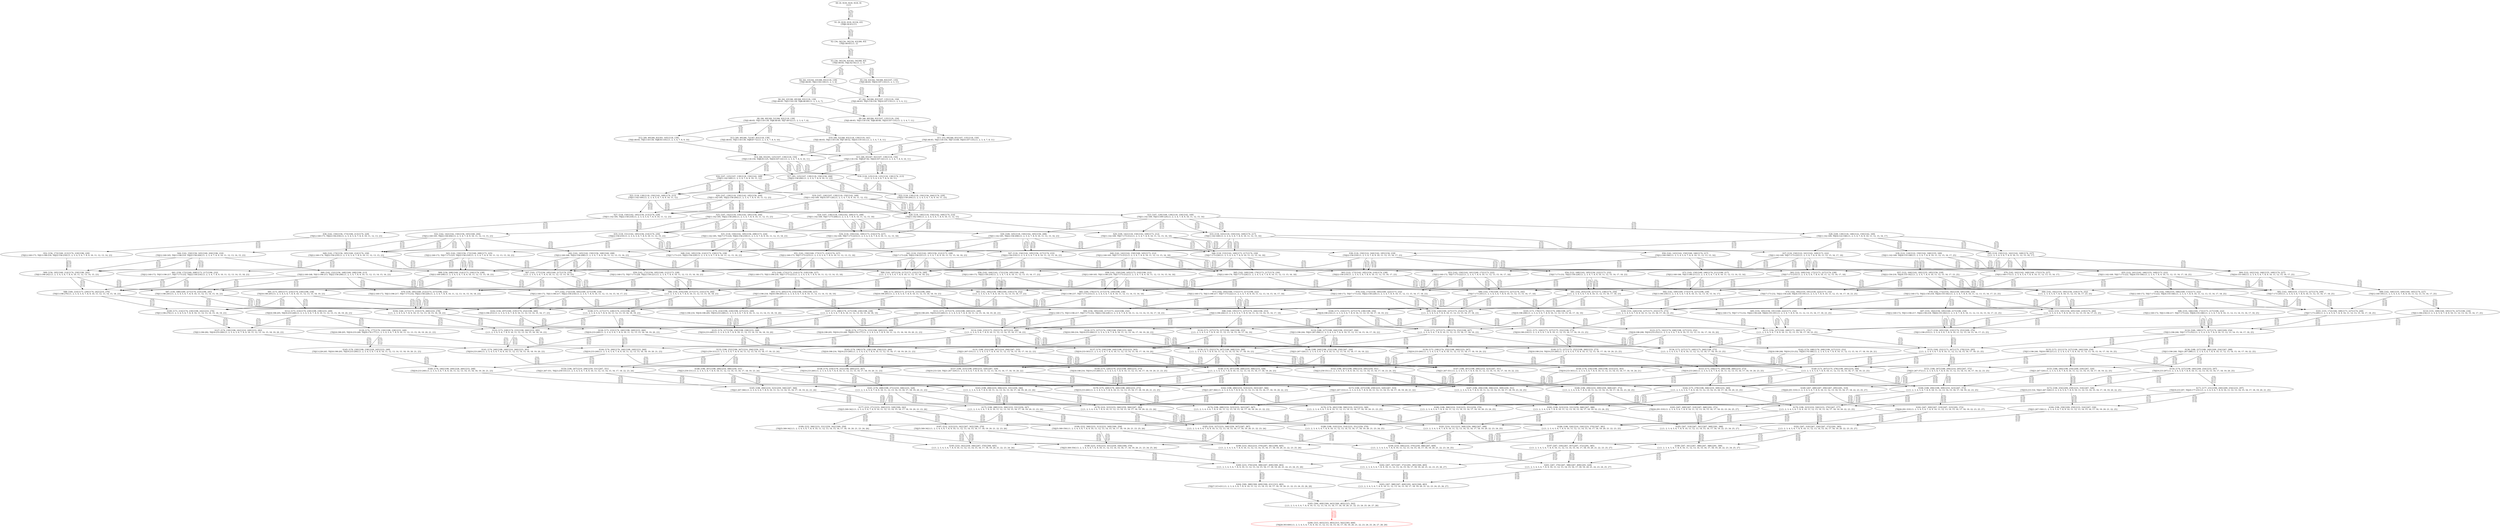 digraph {
	S0[label="S0: [0, 0] [0, 0] [0, 0] [0, 0] \n{}{}"];
	S1[label="S1: [0, 0] [0, 0] [0, 0] [34, 43] \n{T0J0:34-43}{1}"];
	S2[label="S2: [34, 34] [34, 34] [34, 43] [66, 83] \n{T0J1:66-83}{1, 2}"];
	S3[label="S3: [34, 34] [34, 43] [42, 54] [66, 83] \n{T0J1:66-83, T0J2:42-54}{1, 2, 3}"];
	S4[label="S4: [42, 43] [42, 43] [66, 83] [118, 139] \n{T0J1:66-83, T0J3:118-139}{1, 2, 3, 4}"];
	S5[label="S5: [34, 43] [42, 54] [66, 83] [107, 135] \n{T0J1:66-83, T0J10:107-135}{1, 2, 3, 11}"];
	S6[label="S6: [42, 43] [46, 49] [66, 83] [118, 139] \n{T0J1:66-83, T0J3:118-139, T0J6:46-49}{1, 2, 3, 4, 7}"];
	S7[label="S7: [42, 54] [66, 83] [107, 135] [118, 150] \n{T0J1:66-83, T0J3:118-150, T0J10:107-135}{1, 2, 3, 4, 11}"];
	S8[label="S8: [46, 49] [49, 52] [66, 83] [118, 139] \n{T0J1:66-83, T0J3:118-139, T0J6:46-49, T0J7:49-52}{1, 2, 3, 4, 7, 8}"];
	S9[label="S9: [46, 60] [66, 83] [107, 135] [118, 150] \n{T0J1:66-83, T0J3:118-150, T0J6:46-60, T0J10:107-135}{1, 2, 3, 4, 7, 11}"];
	S10[label="S10: [49, 52] [66, 83] [118, 139] [119, 141] \n{T0J1:66-83, T0J3:118-139, T0J7:49-52, T0J10:119-141}{1, 2, 3, 4, 7, 8, 11}"];
	S11[label="S11: [53, 69] [66, 83] [107, 135] [118, 150] \n{T0J1:66-83, T0J3:118-150, T0J7:53-69, T0J10:107-135}{1, 2, 3, 4, 7, 8, 11}"];
	S12[label="S12: [49, 49] [66, 83] [93, 105] [118, 139] \n{T0J1:66-83, T0J3:118-139, T0J8:93-105}{1, 2, 3, 4, 7, 8, 9, 10}"];
	S13[label="S13: [49, 49] [66, 72] [67, 83] [118, 139] \n{T0J1:66-83, T0J3:118-139, T0J9:67-72}{1, 2, 3, 4, 7, 8, 9, 10}"];
	S14[label="S14: [66, 83] [93, 125] [107, 139] [118, 150] \n{T0J3:118-150, T0J8:93-125, T0J10:107-141}{1, 2, 3, 4, 7, 8, 9, 10, 11}"];
	S15[label="S15: [66, 83] [67, 92] [107, 139] [118, 150] \n{T0J3:118-150, T0J9:67-92, T0J10:107-141}{1, 2, 3, 4, 7, 8, 9, 10, 11}"];
	S16[label="S16: [107, 125] [107, 139] [118, 150] [142, 169] \n{T0J11:142-169}{1, 2, 3, 4, 7, 8, 9, 10, 11, 12}"];
	S17[label="S17: [93, 125] [107, 139] [118, 150] [156, 204] \n{T0J22:156-204}{1, 2, 3, 4, 7, 8, 9, 10, 11, 23}"];
	S18[label="S18: [118, 125] [118, 125] [118, 139] [174, 213] \n{}{1, 2, 3, 4, 5, 6, 7, 8, 9, 10, 11}"];
	S19[label="S19: [107, 126] [107, 139] [118, 150] [142, 169] \n{T0J11:142-169, T0J14:107-126}{1, 2, 3, 4, 7, 8, 9, 10, 11, 12, 15}"];
	S20[label="S20: [107, 139] [118, 150] [142, 185] [156, 204] \n{T0J11:142-185, T0J22:156-204}{1, 2, 3, 4, 7, 8, 9, 10, 11, 12, 23}"];
	S21[label="S21: [118, 139] [118, 150] [142, 169] [174, 213] \n{T0J11:142-169}{1, 2, 3, 4, 5, 6, 7, 8, 9, 10, 11, 12}"];
	S22[label="S22: [118, 139] [118, 150] [156, 204] [174, 229] \n{T0J22:156-204}{1, 2, 3, 4, 5, 6, 7, 8, 9, 10, 11, 23}"];
	S23[label="S23: [107, 129] [109, 139] [118, 150] [142, 169] \n{T0J11:142-169, T0J15:109-129}{1, 2, 3, 4, 7, 8, 9, 10, 11, 12, 15, 16}"];
	S24[label="S24: [107, 139] [118, 150] [142, 169] [173, 208] \n{T0J11:142-169, T0J17:173-208}{1, 2, 3, 4, 7, 8, 9, 10, 11, 12, 15, 18}"];
	S25[label="S25: [107, 142] [118, 150] [142, 185] [156, 204] \n{T0J11:142-185, T0J22:156-204}{1, 2, 3, 4, 7, 8, 9, 10, 11, 12, 15, 23}"];
	S26[label="S26: [118, 140] [118, 150] [142, 169] [174, 214] \n{T0J11:142-169}{1, 2, 3, 4, 5, 6, 7, 8, 9, 10, 11, 12, 15}"];
	S27[label="S27: [118, 150] [142, 185] [156, 213] [174, 229] \n{T0J11:142-185, T0J22:156-218}{1, 2, 3, 4, 5, 6, 7, 8, 9, 10, 11, 12, 23}"];
	S28[label="S28: [109, 139] [118, 148] [122, 150] [142, 169] \n{T0J11:142-169, T0J16:122-148}{1, 2, 3, 4, 7, 8, 9, 10, 11, 12, 15, 16, 17}"];
	S29[label="S29: [109, 142] [118, 150] [142, 169] [173, 212] \n{T0J11:142-169, T0J17:173-212}{1, 2, 3, 4, 7, 8, 9, 10, 11, 12, 15, 16, 18}"];
	S30[label="S30: [109, 145] [118, 150] [142, 185] [156, 208] \n{T0J11:142-185, T0J22:156-208}{1, 2, 3, 4, 7, 8, 9, 10, 11, 12, 15, 16, 23}"];
	S31[label="S31: [118, 150] [142, 185] [156, 208] [173, 224] \n{T0J11:142-185, T0J17:173-224, T0J22:156-218}{1, 2, 3, 4, 7, 8, 9, 10, 11, 12, 15, 18, 23}"];
	S32[label="S32: [142, 142] [142, 150] [156, 165] [160, 204] \n{T0J12:160-165, T0J22:156-204}{1, 2, 3, 4, 7, 8, 9, 10, 11, 12, 13, 15, 23}"];
	S33[label="S33: [118, 143] [118, 150] [142, 169] [174, 217] \n{T0J11:142-169}{1, 2, 3, 4, 5, 6, 7, 8, 9, 10, 11, 12, 15, 16}"];
	S34[label="S34: [118, 150] [142, 169] [173, 214] [174, 227] \n{T0J11:142-169, T0J17:173-223}{1, 2, 3, 4, 5, 6, 7, 8, 9, 10, 11, 12, 15, 18}"];
	S35[label="S35: [118, 151] [142, 185] [156, 214] [174, 230] \n{T0J22:156-219}{1, 2, 3, 4, 5, 6, 7, 8, 9, 10, 11, 12, 15, 23}"];
	S36[label="S36: [142, 150] [156, 173] [160, 213] [174, 229] \n{T0J12:160-173, T0J22:156-218}{1, 2, 3, 4, 5, 6, 7, 8, 9, 10, 11, 12, 13, 23}"];
	S37[label="S37: [118, 150] [122, 161] [142, 169] [173, 222] \n{T0J11:142-169, T0J17:173-222}{1, 2, 3, 4, 7, 8, 9, 10, 11, 12, 15, 16, 17, 18}"];
	S38[label="S38: [118, 150] [122, 164] [142, 185] [156, 218] \n{T0J22:156-218}{1, 2, 3, 4, 7, 8, 9, 10, 11, 12, 15, 16, 17, 23}"];
	S39[label="S39: [122, 124] [122, 150] [142, 166] [155, 169] \n{T0J11:142-169, T0J24:155-166}{1, 2, 3, 4, 7, 8, 9, 10, 11, 12, 15, 16, 17, 25}"];
	S40[label="S40: [142, 142] [142, 150] [160, 165] [173, 212] \n{T0J12:160-165, T0J17:173-212}{1, 2, 3, 4, 7, 8, 9, 10, 11, 12, 13, 15, 16, 18}"];
	S41[label="S41: [118, 152] [142, 185] [156, 212] [173, 228] \n{T0J17:173-228, T0J22:156-221}{1, 2, 3, 4, 7, 8, 9, 10, 11, 12, 15, 16, 18, 23}"];
	S42[label="S42: [142, 145] [142, 150] [156, 168] [160, 208] \n{T0J12:160-168, T0J22:156-208}{1, 2, 3, 4, 7, 8, 9, 10, 11, 12, 13, 15, 16, 23}"];
	S43[label="S43: [142, 150] [156, 172] [160, 208] [173, 225] \n{T0J12:160-172, T0J17:173-225, T0J22:156-218}{1, 2, 3, 4, 7, 8, 9, 10, 11, 12, 13, 15, 18, 23}"];
	S44[label="S44: [142, 150] [156, 165] [160, 204] [196, 210] \n{T0J12:160-165, T0J13:196-210, T0J22:156-204}{1, 2, 3, 4, 7, 8, 9, 10, 11, 12, 13, 14, 15, 23}"];
	S45[label="S45: [118, 150] [122, 162] [142, 169] [174, 227] \n{}{1, 2, 3, 4, 5, 6, 7, 8, 9, 10, 11, 12, 15, 16, 17}"];
	S46[label="S46: [118, 153] [142, 169] [173, 217] [174, 230] \n{T0J17:173-226}{1, 2, 3, 4, 5, 6, 7, 8, 9, 10, 11, 12, 15, 16, 18}"];
	S47[label="S47: [118, 154] [142, 185] [156, 217] [174, 233] \n{T0J22:156-219}{1, 2, 3, 4, 5, 6, 7, 8, 9, 10, 11, 12, 15, 16, 23}"];
	S48[label="S48: [142, 185] [156, 214] [173, 230] [174, 238] \n{T0J17:173-233, T0J22:156-229}{1, 2, 3, 4, 5, 6, 7, 8, 9, 10, 11, 12, 15, 18, 23}"];
	S49[label="S49: [142, 174] [156, 185] [160, 214] [174, 230] \n{T0J12:160-174, T0J22:156-219}{1, 2, 3, 4, 5, 6, 7, 8, 9, 10, 11, 12, 13, 15, 23}"];
	S50[label="S50: [142, 143] [142, 150] [160, 166] [174, 217] \n{T0J12:160-166}{1, 2, 3, 4, 5, 6, 7, 8, 9, 10, 11, 12, 13, 15, 16}"];
	S51[label="S51: [142, 150] [160, 173] [173, 214] [174, 227] \n{T0J12:160-173, T0J17:173-223}{1, 2, 3, 4, 5, 6, 7, 8, 9, 10, 11, 12, 13, 15, 18}"];
	S52[label="S52: [156, 173] [160, 213] [174, 218] [196, 229] \n{T0J12:160-173, T0J13:196-218, T0J22:156-218}{1, 2, 3, 4, 5, 6, 7, 8, 9, 10, 11, 12, 13, 14, 23}"];
	S53[label="S53: [142, 150] [142, 161] [160, 172] [173, 222] \n{T0J12:160-172, T0J17:173-222}{1, 2, 3, 4, 7, 8, 9, 10, 11, 12, 13, 15, 16, 17, 18}"];
	S54[label="S54: [122, 168] [142, 185] [156, 222] [173, 232] \n{T0J17:173-232, T0J22:156-228}{1, 2, 3, 4, 7, 8, 9, 10, 11, 12, 15, 16, 17, 18, 23}"];
	S55[label="S55: [122, 161] [142, 166] [155, 169] [173, 222] \n{T0J11:142-169, T0J17:173-222, T0J24:155-166}{1, 2, 3, 4, 7, 8, 9, 10, 11, 12, 15, 16, 17, 18, 25}"];
	S56[label="S56: [142, 164] [142, 172] [156, 185] [160, 218] \n{T0J12:160-172, T0J22:156-218}{1, 2, 3, 4, 7, 8, 9, 10, 11, 12, 13, 15, 16, 17, 23}"];
	S57[label="S57: [122, 164] [142, 182] [155, 185] [156, 218] \n{T0J22:156-218, T0J24:155-182}{1, 2, 3, 4, 7, 8, 9, 10, 11, 12, 15, 16, 17, 23, 25}"];
	S58[label="S58: [142, 150] [160, 165] [173, 210] [196, 212] \n{T0J12:160-165, T0J13:196-210, T0J17:173-212}{1, 2, 3, 4, 7, 8, 9, 10, 11, 12, 13, 14, 15, 16, 18}"];
	S59[label="S59: [142, 172] [156, 185] [160, 212] [173, 228] \n{T0J12:160-172, T0J17:173-228, T0J22:156-221}{1, 2, 3, 4, 7, 8, 9, 10, 11, 12, 13, 15, 16, 18, 23}"];
	S60[label="S60: [142, 152] [156, 168] [160, 208] [196, 213] \n{T0J12:160-168, T0J13:196-213, T0J22:156-208}{1, 2, 3, 4, 7, 8, 9, 10, 11, 12, 13, 14, 15, 16, 23}"];
	S61[label="S61: [156, 172] [160, 208] [173, 217] [196, 232] \n{T0J12:160-172, T0J13:196-217, T0J17:173-232, T0J22:156-218}{1, 2, 3, 4, 7, 8, 9, 10, 11, 12, 13, 14, 15, 18, 23}"];
	S62[label="S62: [122, 169] [142, 172] [173, 227] [174, 238] \n{T0J17:173-233}{1, 2, 3, 4, 5, 6, 7, 8, 9, 10, 11, 12, 15, 16, 17, 18}"];
	S63[label="S63: [122, 173] [142, 185] [156, 219] [174, 238] \n{T0J22:156-219}{1, 2, 3, 4, 5, 6, 7, 8, 9, 10, 11, 12, 15, 16, 17, 23}"];
	S64[label="S64: [122, 162] [142, 166] [155, 169] [174, 227] \n{T0J24:155-166}{1, 2, 3, 4, 5, 6, 7, 8, 9, 10, 11, 12, 15, 16, 17, 25}"];
	S65[label="S65: [142, 169] [160, 176] [173, 217] [174, 230] \n{T0J12:160-176, T0J17:173-226}{1, 2, 3, 4, 5, 6, 7, 8, 9, 10, 11, 12, 13, 15, 16, 18}"];
	S66[label="S66: [142, 187] [156, 217] [173, 233] [174, 240] \n{}{1, 2, 3, 4, 5, 6, 7, 8, 9, 10, 11, 12, 15, 16, 18, 23}"];
	S67[label="S67: [142, 177] [156, 185] [160, 217] [174, 233] \n{}{1, 2, 3, 4, 5, 6, 7, 8, 9, 10, 11, 12, 13, 15, 16, 23}"];
	S68[label="S68: [156, 208] [160, 214] [173, 230] [174, 238] \n{T0J12:160-208}{1, 2, 3, 4, 5, 6, 7, 8, 9, 10, 11, 12, 13, 15, 18, 23}"];
	S69[label="S69: [156, 185] [160, 214] [174, 230] [196, 242] \n{T0J13:196-242}{1, 2, 3, 4, 5, 6, 7, 8, 9, 10, 11, 12, 13, 14, 15, 23}"];
	S70[label="S70: [142, 162] [142, 169] [160, 173] [174, 227] \n{T0J12:160-173}{1, 2, 3, 4, 5, 6, 7, 8, 9, 10, 11, 12, 13, 15, 16, 17}"];
	S71[label="S71: [142, 150] [160, 166] [174, 211] [196, 217] \n{T0J12:160-166, T0J13:196-211}{1, 2, 3, 4, 5, 6, 7, 8, 9, 10, 11, 12, 13, 14, 15, 16}"];
	S72[label="S72: [160, 173] [173, 214] [174, 218] [196, 227] \n{T0J12:160-173, T0J13:196-218, T0J17:173-223}{1, 2, 3, 4, 5, 6, 7, 8, 9, 10, 11, 12, 13, 14, 15, 18}"];
	S73[label="S73: [142, 165] [160, 172] [173, 217] [196, 222] \n{T0J12:160-172, T0J13:196-217, T0J17:173-222}{1, 2, 3, 4, 7, 8, 9, 10, 11, 12, 13, 14, 15, 16, 17, 18}"];
	S74[label="S74: [142, 172] [156, 185] [160, 222] [173, 232] \n{T0J12:160-172, T0J17:173-232, T0J22:156-228}{1, 2, 3, 4, 7, 8, 9, 10, 11, 12, 13, 15, 16, 17, 18, 23}"];
	S75[label="S75: [142, 185] [155, 191] [156, 222] [173, 232] \n{T0J17:173-232, T0J22:156-228, T0J24:155-191}{1, 2, 3, 4, 7, 8, 9, 10, 11, 12, 15, 16, 17, 18, 23, 25}"];
	S76[label="S76: [142, 149] [155, 166] [160, 172] [173, 222] \n{T0J12:160-172, T0J17:173-222, T0J24:155-166}{1, 2, 3, 4, 7, 8, 9, 10, 11, 12, 13, 15, 16, 17, 18, 25}"];
	S77[label="S77: [142, 172] [156, 185] [160, 217] [196, 218] \n{T0J12:160-172, T0J13:196-217, T0J22:156-218}{1, 2, 3, 4, 7, 8, 9, 10, 11, 12, 13, 14, 15, 16, 17, 23}"];
	S78[label="S78: [142, 172] [155, 182] [156, 185] [160, 218] \n{T0J12:160-172, T0J22:156-218, T0J24:155-182}{1, 2, 3, 4, 7, 8, 9, 10, 11, 12, 13, 15, 16, 17, 23, 25}"];
	S79[label="S79: [156, 185] [160, 212] [173, 217] [196, 232] \n{T0J12:160-172, T0J13:196-217, T0J17:173-232, T0J22:156-228}{1, 2, 3, 4, 7, 8, 9, 10, 11, 12, 13, 14, 15, 16, 18, 23}"];
	S80[label="S80: [142, 176] [160, 192] [173, 227] [174, 245] \n{T0J17:173-245}{1, 2, 3, 4, 5, 6, 7, 8, 9, 10, 11, 12, 13, 15, 16, 17, 18}"];
	S81[label="S81: [142, 203] [156, 227] [173, 238] [174, 256] \n{}{1, 2, 3, 4, 5, 6, 7, 8, 9, 10, 11, 12, 15, 16, 17, 18, 23}"];
	S82[label="S82: [142, 166] [155, 172] [173, 227] [174, 249] \n{T0J17:173-245}{1, 2, 3, 4, 5, 6, 7, 8, 9, 10, 11, 12, 15, 16, 17, 18, 25}"];
	S83[label="S83: [142, 185] [156, 196] [160, 219] [174, 252] \n{}{1, 2, 3, 4, 5, 6, 7, 8, 9, 10, 11, 12, 13, 15, 16, 17, 23}"];
	S84[label="S84: [142, 182] [155, 185] [156, 219] [174, 252] \n{}{1, 2, 3, 4, 5, 6, 7, 8, 9, 10, 11, 12, 15, 16, 17, 23, 25}"];
	S85[label="S85: [160, 176] [173, 217] [174, 230] [196, 238] \n{T0J13:196-237, T0J17:173-233}{1, 2, 3, 4, 5, 6, 7, 8, 9, 10, 11, 12, 13, 14, 15, 16, 18}"];
	S86[label="S86: [156, 210] [160, 217] [173, 233] [174, 260] \n{}{1, 2, 3, 4, 5, 6, 7, 8, 9, 10, 11, 12, 13, 15, 16, 18, 23}"];
	S87[label="S87: [156, 188] [160, 217] [174, 233] [196, 245] \n{T0J13:196-245}{1, 2, 3, 4, 5, 6, 7, 8, 9, 10, 11, 12, 13, 14, 15, 16, 23}"];
	S88[label="S88: [160, 214] [173, 230] [174, 242] [210, 276] \n{T0J13:196-276}{1, 2, 3, 4, 5, 6, 7, 8, 9, 10, 11, 12, 13, 14, 15, 18, 23}"];
	S89[label="S89: [142, 166] [155, 169] [160, 185] [174, 227] \n{T0J12:160-185}{1, 2, 3, 4, 5, 6, 7, 8, 9, 10, 11, 12, 13, 15, 16, 17, 25}"];
	S90[label="S90: [173, 205] [173, 217] [174, 233] [198, 240] \n{T0J18:198-205}{1, 2, 3, 4, 5, 6, 7, 8, 9, 10, 11, 12, 15, 16, 18, 19, 23}"];
	S91[label="S91: [173, 205] [173, 214] [174, 230] [198, 238] \n{T0J18:198-205}{1, 2, 3, 4, 5, 6, 7, 8, 9, 10, 11, 12, 13, 15, 18, 19, 23}"];
	S92[label="S92: [142, 169] [160, 173] [174, 227] [196, 230] \n{T0J13:196-230}{1, 2, 3, 4, 5, 6, 7, 8, 9, 10, 11, 12, 13, 14, 15, 16, 17}"];
	S93[label="S93: [173, 205] [174, 214] [196, 218] [198, 227] \n{T0J13:196-218, T0J18:198-205}{1, 2, 3, 4, 5, 6, 7, 8, 9, 10, 11, 12, 13, 14, 15, 18, 19}"];
	S94[label="S94: [156, 185] [160, 217] [173, 222] [196, 232] \n{T0J12:160-172, T0J13:196-217, T0J17:173-232, T0J22:156-228}{1, 2, 3, 4, 7, 8, 9, 10, 11, 12, 13, 14, 15, 16, 17, 18, 23}"];
	S95[label="S95: [155, 185] [156, 191] [160, 222] [173, 232] \n{T0J12:160-172, T0J17:173-232, T0J22:156-228, T0J24:155-191}{1, 2, 3, 4, 7, 8, 9, 10, 11, 12, 13, 15, 16, 17, 18, 23, 25}"];
	S96[label="S96: [155, 166] [160, 172] [173, 217] [196, 222] \n{T0J12:160-172, T0J13:196-217, T0J17:173-222, T0J24:155-166}{1, 2, 3, 4, 7, 8, 9, 10, 11, 12, 13, 14, 15, 16, 17, 18, 25}"];
	S97[label="S97: [155, 182] [156, 185] [160, 217] [196, 218] \n{T0J12:160-172, T0J13:196-217, T0J22:156-218, T0J24:155-182}{1, 2, 3, 4, 7, 8, 9, 10, 11, 12, 13, 14, 15, 16, 17, 23, 25}"];
	S98[label="S98: [160, 195] [173, 227] [174, 244] [196, 253] \n{T0J13:196-244}{1, 2, 3, 4, 5, 6, 7, 8, 9, 10, 11, 12, 13, 14, 15, 16, 17, 18}"];
	S99[label="S99: [156, 226] [160, 227] [173, 252] [174, 267] \n{}{1, 2, 3, 4, 5, 6, 7, 8, 9, 10, 11, 12, 13, 15, 16, 17, 18, 23}"];
	S100[label="S100: [155, 226] [156, 227] [173, 252] [175, 273] \n{}{1, 2, 3, 4, 5, 6, 7, 8, 9, 10, 11, 12, 15, 16, 17, 18, 23, 25}"];
	S101[label="S101: [155, 172] [160, 189] [173, 227] [174, 249] \n{T0J17:173-249}{1, 2, 3, 4, 5, 6, 7, 8, 9, 10, 11, 12, 13, 15, 16, 17, 18, 25}"];
	S102[label="S102: [156, 207] [160, 219] [174, 252] [196, 260] \n{T0J13:196-253}{1, 2, 3, 4, 5, 6, 7, 8, 9, 10, 11, 12, 13, 14, 15, 16, 17, 23}"];
	S103[label="S103: [155, 185] [156, 205] [160, 219] [174, 260] \n{}{1, 2, 3, 4, 5, 6, 7, 8, 9, 10, 11, 12, 13, 15, 16, 17, 23, 25}"];
	S104[label="S104: [160, 217] [173, 233] [174, 260] [210, 278] \n{}{1, 2, 3, 4, 5, 6, 7, 8, 9, 10, 11, 12, 13, 14, 15, 16, 18, 23}"];
	S105[label="S105: [173, 176] [173, 192] [174, 208] [198, 227] \n{T0J18:198-208}{1, 2, 3, 4, 5, 6, 7, 8, 9, 10, 11, 12, 13, 15, 16, 17, 18, 19}"];
	S106[label="S106: [173, 216] [173, 227] [174, 238] [198, 256] \n{T0J18:198-216}{1, 2, 3, 4, 5, 6, 7, 8, 9, 10, 11, 12, 15, 16, 17, 18, 19, 23}"];
	S107[label="S107: [173, 208] [174, 217] [196, 230] [198, 238] \n{}{1, 2, 3, 4, 5, 6, 7, 8, 9, 10, 11, 12, 13, 14, 15, 16, 18, 19}"];
	S108[label="S108: [173, 217] [173, 228] [174, 233] [198, 260] \n{}{1, 2, 3, 4, 5, 6, 7, 8, 9, 10, 11, 12, 13, 15, 16, 18, 19, 23}"];
	S109[label="S109: [173, 214] [174, 230] [198, 242] [210, 276] \n{T0J13:196-276}{1, 2, 3, 4, 5, 6, 7, 8, 9, 10, 11, 12, 13, 14, 15, 18, 19, 23}"];
	S110[label="S110: [155, 169] [160, 185] [174, 227] [196, 234] \n{T0J13:196-234}{1, 2, 3, 4, 5, 6, 7, 8, 9, 10, 11, 12, 13, 14, 15, 16, 17, 25}"];
	S111[label="S111: [173, 217] [174, 233] [198, 240] [233, 249] \n{T0J18:198-205, T0J19:233-249}{1, 2, 3, 4, 5, 6, 7, 8, 9, 10, 11, 12, 15, 16, 18, 19, 20, 23}"];
	S112[label="S112: [173, 214] [174, 230] [198, 238] [233, 249] \n{T0J18:198-205, T0J19:233-249}{1, 2, 3, 4, 5, 6, 7, 8, 9, 10, 11, 12, 13, 15, 18, 19, 20, 23}"];
	S113[label="S113: [174, 214] [196, 218] [198, 227] [233, 249] \n{T0J13:196-218, T0J18:198-205, T0J19:233-249}{1, 2, 3, 4, 5, 6, 7, 8, 9, 10, 11, 12, 13, 14, 15, 18, 19, 20}"];
	S114[label="S114: [160, 233] [173, 252] [174, 267] [210, 294] \n{}{1, 2, 3, 4, 5, 6, 7, 8, 9, 10, 11, 12, 13, 14, 15, 16, 17, 18, 23}"];
	S115[label="S115: [156, 227] [160, 249] [173, 260] [175, 273] \n{}{1, 2, 3, 4, 5, 6, 7, 8, 9, 10, 11, 12, 13, 15, 16, 17, 18, 23, 25}"];
	S116[label="S116: [160, 189] [173, 227] [174, 240] [209, 254] \n{T0J13:196-240, T0J17:173-252}{1, 2, 3, 4, 5, 6, 7, 8, 9, 10, 11, 12, 13, 14, 15, 16, 17, 18, 25}"];
	S117[label="S117: [156, 205] [160, 219] [174, 253] [209, 270] \n{T0J13:196-253}{1, 2, 3, 4, 5, 6, 7, 8, 9, 10, 11, 12, 13, 14, 15, 16, 17, 23, 25}"];
	S118[label="S118: [173, 227] [174, 227] [196, 244] [198, 253] \n{}{1, 2, 3, 4, 5, 6, 7, 8, 9, 10, 11, 12, 13, 14, 15, 16, 17, 18, 19}"];
	S119[label="S119: [188, 227] [188, 244] [196, 253] [267, 294] \n{T0J13:196-244, T0J21:267-294}{1, 2, 3, 4, 5, 6, 7, 8, 9, 10, 11, 12, 13, 14, 15, 16, 17, 18, 22}"];
	S120[label="S120: [173, 227] [173, 238] [174, 252] [198, 267] \n{}{1, 2, 3, 4, 5, 6, 7, 8, 9, 10, 11, 12, 13, 15, 16, 17, 18, 19, 23}"];
	S121[label="S121: [173, 226] [173, 227] [175, 252] [198, 273] \n{T0J18:198-216}{1, 2, 3, 4, 5, 6, 7, 8, 9, 10, 11, 12, 15, 16, 17, 18, 19, 23, 25}"];
	S122[label="S122: [173, 228] [174, 233] [198, 260] [210, 285] \n{}{1, 2, 3, 4, 5, 6, 7, 8, 9, 10, 11, 12, 13, 14, 15, 16, 18, 19, 23}"];
	S123[label="S123: [173, 192] [174, 208] [198, 227] [233, 252] \n{T0J18:198-208, T0J19:233-252}{1, 2, 3, 4, 5, 6, 7, 8, 9, 10, 11, 12, 13, 15, 16, 17, 18, 19, 20}"];
	S124[label="S124: [173, 227] [174, 238] [198, 256] [233, 260] \n{T0J18:198-216, T0J19:233-260}{1, 2, 3, 4, 5, 6, 7, 8, 9, 10, 11, 12, 15, 16, 17, 18, 19, 20, 23}"];
	S125[label="S125: [174, 217] [196, 230] [198, 238] [233, 249] \n{T0J19:233-249}{1, 2, 3, 4, 5, 6, 7, 8, 9, 10, 11, 12, 13, 14, 15, 16, 18, 19, 20}"];
	S126[label="S126: [173, 233] [174, 240] [198, 249] [233, 260] \n{T0J19:233-249}{1, 2, 3, 4, 5, 6, 7, 8, 9, 10, 11, 12, 13, 15, 16, 18, 19, 20, 23}"];
	S127[label="S127: [174, 230] [198, 242] [210, 249] [233, 282] \n{T0J13:196-282, T0J19:233-249}{1, 2, 3, 4, 5, 6, 7, 8, 9, 10, 11, 12, 13, 14, 15, 18, 19, 20, 23}"];
	S128[label="S128: [174, 177] [176, 233] [198, 240] [233, 249] \n{T0J18:198-205, T0J19:233-249, T0J20:176-177}{1, 2, 3, 4, 5, 6, 7, 8, 9, 10, 11, 12, 15, 16, 18, 19, 20, 21, 23}"];
	S129[label="S129: [174, 177] [176, 230] [198, 238] [233, 249] \n{T0J18:198-205, T0J19:233-249, T0J20:176-177}{1, 2, 3, 4, 5, 6, 7, 8, 9, 10, 11, 12, 13, 15, 18, 19, 20, 21, 23}"];
	S130[label="S130: [173, 252] [174, 267] [198, 268] [210, 306] \n{}{1, 2, 3, 4, 5, 6, 7, 8, 9, 10, 11, 12, 13, 14, 15, 16, 17, 18, 19, 23}"];
	S131[label="S131: [188, 252] [188, 267] [210, 294] [267, 335] \n{T0J21:267-335}{1, 2, 3, 4, 5, 6, 7, 8, 9, 10, 11, 12, 13, 14, 15, 16, 17, 18, 22, 23}"];
	S132[label="S132: [196, 252] [196, 267] [210, 294] [259, 315] \n{T0J23:259-315}{1, 2, 3, 4, 5, 6, 7, 8, 9, 10, 11, 12, 13, 14, 15, 16, 17, 18, 23, 24}"];
	S133[label="S133: [160, 252] [173, 267] [175, 278] [210, 295] \n{}{1, 2, 3, 4, 5, 6, 7, 8, 9, 10, 11, 12, 13, 14, 15, 16, 17, 18, 23, 25}"];
	S134[label="S134: [173, 227] [173, 249] [175, 260] [198, 273] \n{}{1, 2, 3, 4, 5, 6, 7, 8, 9, 10, 11, 12, 13, 15, 16, 17, 18, 19, 23, 25}"];
	S135[label="S135: [173, 221] [174, 227] [198, 240] [209, 254] \n{T0J13:196-240, T0J18:198-221}{1, 2, 3, 4, 5, 6, 7, 8, 9, 10, 11, 12, 13, 14, 15, 16, 17, 18, 19, 25}"];
	S136[label="S136: [188, 227] [188, 240] [209, 254] [267, 288] \n{T0J13:196-240, T0J21:267-288}{1, 2, 3, 4, 5, 6, 7, 8, 9, 10, 11, 12, 13, 14, 15, 16, 17, 18, 22, 25}"];
	S137[label="S137: [174, 230] [196, 244] [198, 253] [233, 303] \n{T0J19:233-303}{1, 2, 3, 4, 5, 6, 7, 8, 9, 10, 11, 12, 13, 14, 15, 16, 17, 18, 19, 20}"];
	S138[label="S138: [188, 244] [196, 253] [198, 259] [267, 326] \n{T0J21:267-326}{1, 2, 3, 4, 5, 6, 7, 8, 9, 10, 11, 12, 13, 14, 15, 16, 17, 18, 19, 22}"];
	S139[label="S139: [173, 238] [174, 252] [198, 260] [233, 267] \n{T0J19:233-260}{1, 2, 3, 4, 5, 6, 7, 8, 9, 10, 11, 12, 13, 15, 16, 17, 18, 19, 20, 23}"];
	S140[label="S140: [173, 227] [175, 252] [198, 260] [233, 273] \n{T0J18:198-216, T0J19:233-260}{1, 2, 3, 4, 5, 6, 7, 8, 9, 10, 11, 12, 15, 16, 17, 18, 19, 20, 23, 25}"];
	S141[label="S141: [174, 240] [198, 249] [210, 260] [233, 301] \n{T0J19:233-249}{1, 2, 3, 4, 5, 6, 7, 8, 9, 10, 11, 12, 13, 14, 15, 16, 18, 19, 20, 23}"];
	S142[label="S142: [174, 188] [176, 208] [198, 227] [233, 252] \n{T0J18:198-208, T0J19:233-252, T0J20:176-188}{1, 2, 3, 4, 5, 6, 7, 8, 9, 10, 11, 12, 13, 15, 16, 17, 18, 19, 20, 21}"];
	S143[label="S143: [174, 196] [176, 238] [198, 256] [233, 260] \n{T0J18:198-216, T0J19:233-260}{1, 2, 3, 4, 5, 6, 7, 8, 9, 10, 11, 12, 15, 16, 17, 18, 19, 20, 21, 23}"];
	S144[label="S144: [174, 200] [176, 240] [198, 249] [233, 260] \n{T0J19:233-249}{1, 2, 3, 4, 5, 6, 7, 8, 9, 10, 11, 12, 13, 15, 16, 18, 19, 20, 21, 23}"];
	S145[label="S145: [176, 230] [198, 238] [228, 245] [233, 249] \n{T0J13:228-245, T0J18:198-205, T0J19:233-249}{1, 2, 3, 4, 5, 6, 7, 8, 9, 10, 11, 12, 13, 14, 15, 18, 19, 20, 21, 23}"];
	S146[label="S146: [174, 267] [198, 268] [210, 306] [233, 328] \n{}{1, 2, 3, 4, 5, 6, 7, 8, 9, 10, 11, 12, 13, 14, 15, 16, 17, 18, 19, 20, 23}"];
	S147[label="S147: [188, 267] [198, 284] [210, 323] [267, 351] \n{T0J21:267-351}{1, 2, 3, 4, 5, 6, 7, 8, 9, 10, 11, 12, 13, 14, 15, 16, 17, 18, 19, 22, 23}"];
	S148[label="S148: [196, 267] [198, 284] [210, 306] [259, 331] \n{T0J23:259-331}{1, 2, 3, 4, 5, 6, 7, 8, 9, 10, 11, 12, 13, 14, 15, 16, 17, 18, 19, 23, 24}"];
	S149[label="S149: [173, 267] [175, 278] [198, 295] [210, 306] \n{}{1, 2, 3, 4, 5, 6, 7, 8, 9, 10, 11, 12, 13, 14, 15, 16, 17, 18, 19, 23, 25}"];
	S150[label="S150: [196, 267] [210, 294] [259, 331] [267, 351] \n{T0J21:267-351, T0J23:259-331}{1, 2, 3, 4, 5, 6, 7, 8, 9, 10, 11, 12, 13, 14, 15, 16, 17, 18, 22, 23, 24}"];
	S151[label="S151: [188, 267] [188, 294] [210, 295] [267, 372] \n{T0J21:267-372}{1, 2, 3, 4, 5, 6, 7, 8, 9, 10, 11, 12, 13, 14, 15, 16, 17, 18, 22, 23, 25}"];
	S152[label="S152: [196, 267] [196, 294] [210, 295] [259, 351] \n{T0J23:259-351}{1, 2, 3, 4, 5, 6, 7, 8, 9, 10, 11, 12, 13, 14, 15, 16, 17, 18, 23, 24, 25}"];
	S153[label="S153: [173, 250] [175, 260] [198, 260] [233, 273] \n{T0J19:233-260}{1, 2, 3, 4, 5, 6, 7, 8, 9, 10, 11, 12, 13, 15, 16, 17, 18, 19, 20, 23, 25}"];
	S154[label="S154: [174, 227] [198, 240] [209, 254] [233, 297] \n{T0J19:233-297}{1, 2, 3, 4, 5, 6, 7, 8, 9, 10, 11, 12, 13, 14, 15, 16, 17, 18, 19, 20, 25}"];
	S155[label="S155: [188, 240] [198, 254] [209, 259] [267, 320] \n{T0J21:267-320}{1, 2, 3, 4, 5, 6, 7, 8, 9, 10, 11, 12, 13, 14, 15, 16, 17, 18, 19, 22, 25}"];
	S156[label="S156: [176, 234] [196, 244] [198, 253] [233, 303] \n{T0J19:233-303}{1, 2, 3, 4, 5, 6, 7, 8, 9, 10, 11, 12, 13, 14, 15, 16, 17, 18, 19, 20, 21}"];
	S157[label="S157: [196, 253] [198, 259] [233, 320] [267, 329] \n{T0J19:233-320, T0J21:267-329}{1, 2, 3, 4, 5, 6, 7, 8, 9, 10, 11, 12, 13, 14, 15, 16, 17, 18, 19, 20, 22}"];
	S158[label="S158: [174, 219] [176, 252] [198, 260] [233, 267] \n{T0J19:233-260}{1, 2, 3, 4, 5, 6, 7, 8, 9, 10, 11, 12, 13, 15, 16, 17, 18, 19, 20, 21, 23}"];
	S159[label="S159: [175, 226] [176, 252] [198, 260] [233, 273] \n{T0J18:198-216, T0J19:233-260}{1, 2, 3, 4, 5, 6, 7, 8, 9, 10, 11, 12, 15, 16, 17, 18, 19, 20, 21, 23, 25}"];
	S160[label="S160: [176, 240] [198, 249] [228, 260] [233, 268] \n{T0J19:233-249}{1, 2, 3, 4, 5, 6, 7, 8, 9, 10, 11, 12, 13, 14, 15, 16, 18, 19, 20, 21, 23}"];
	S161[label="S161: [176, 268] [198, 271] [210, 306] [233, 328] \n{}{1, 2, 3, 4, 5, 6, 7, 8, 9, 10, 11, 12, 13, 14, 15, 16, 17, 18, 19, 20, 21, 23}"];
	S162[label="S162: [198, 284] [210, 323] [233, 343] [267, 366] \n{T0J21:267-366}{1, 2, 3, 4, 5, 6, 7, 8, 9, 10, 11, 12, 13, 14, 15, 16, 17, 18, 19, 20, 22, 23}"];
	S163[label="S163: [198, 284] [210, 306] [233, 331] [259, 346] \n{}{1, 2, 3, 4, 5, 6, 7, 8, 9, 10, 11, 12, 13, 14, 15, 16, 17, 18, 19, 20, 23, 24}"];
	S164[label="S164: [175, 278] [198, 306] [210, 309] [233, 349] \n{}{1, 2, 3, 4, 5, 6, 7, 8, 9, 10, 11, 12, 13, 14, 15, 16, 17, 18, 19, 20, 23, 25}"];
	S165[label="S165: [198, 294] [210, 323] [259, 346] [267, 366] \n{T0J21:267-366}{1, 2, 3, 4, 5, 6, 7, 8, 9, 10, 11, 12, 13, 14, 15, 16, 17, 18, 19, 22, 23, 24}"];
	S166[label="S166: [188, 294] [198, 309] [210, 323] [267, 372] \n{}{1, 2, 3, 4, 5, 6, 7, 8, 9, 10, 11, 12, 13, 14, 15, 16, 17, 18, 19, 22, 23, 25}"];
	S167[label="S167: [196, 294] [198, 306] [210, 309] [259, 351] \n{}{1, 2, 3, 4, 5, 6, 7, 8, 9, 10, 11, 12, 13, 14, 15, 16, 17, 18, 19, 23, 24, 25}"];
	S168[label="S168: [196, 294] [210, 309] [259, 368] [267, 372] \n{}{1, 2, 3, 4, 5, 6, 7, 8, 9, 10, 11, 12, 13, 14, 15, 16, 17, 18, 22, 23, 24, 25}"];
	S169[label="S169: [267, 289] [267, 294] [267, 295] [291, 319] \n{T0J26:291-319}{1, 2, 3, 4, 5, 6, 7, 8, 9, 10, 11, 12, 13, 14, 15, 16, 17, 18, 22, 23, 25, 27}"];
	S170[label="S170: [175, 249] [176, 260] [198, 260] [233, 273] \n{T0J19:233-260}{1, 2, 3, 4, 5, 6, 7, 8, 9, 10, 11, 12, 13, 15, 16, 17, 18, 19, 20, 21, 23, 25}"];
	S171[label="S171: [177, 231] [198, 240] [209, 254] [233, 297] \n{T0J19:233-297, T0J20:177-231}{1, 2, 3, 4, 5, 6, 7, 8, 9, 10, 11, 12, 13, 14, 15, 16, 17, 18, 19, 20, 21, 25}"];
	S172[label="S172: [198, 254] [209, 259] [233, 316] [267, 326] \n{T0J19:233-316, T0J21:267-326}{1, 2, 3, 4, 5, 6, 7, 8, 9, 10, 11, 12, 13, 14, 15, 16, 17, 18, 19, 20, 22, 25}"];
	S173[label="S173: [196, 257] [198, 259] [233, 320] [267, 333] \n{T0J21:267-333}{1, 2, 3, 4, 5, 6, 7, 8, 9, 10, 11, 12, 13, 14, 15, 16, 17, 18, 19, 20, 21, 22}"];
	S174[label="S174: [198, 288] [210, 323] [233, 343] [267, 367] \n{}{1, 2, 3, 4, 5, 6, 7, 8, 9, 10, 11, 12, 13, 14, 15, 16, 17, 18, 19, 20, 21, 22, 23}"];
	S175[label="S175: [198, 288] [210, 306] [233, 331] [259, 347] \n{}{1, 2, 3, 4, 5, 6, 7, 8, 9, 10, 11, 12, 13, 14, 15, 16, 17, 18, 19, 20, 21, 23, 24}"];
	S176[label="S176: [176, 282] [198, 306] [210, 310] [233, 349] \n{}{1, 2, 3, 4, 5, 6, 7, 8, 9, 10, 11, 12, 13, 14, 15, 16, 17, 18, 19, 20, 21, 23, 25}"];
	S177[label="S177: [233, 271] [233, 306] [233, 328] [300, 342] \n{T0J25:300-342}{1, 2, 3, 4, 5, 6, 7, 8, 9, 10, 11, 12, 13, 14, 15, 16, 17, 18, 19, 20, 21, 23, 26}"];
	S178[label="S178: [210, 323] [233, 346] [259, 366] [267, 383] \n{}{1, 2, 3, 4, 5, 6, 7, 8, 9, 10, 11, 12, 13, 14, 15, 16, 17, 18, 19, 20, 22, 23, 24}"];
	S179[label="S179: [198, 323] [210, 326] [233, 370] [267, 377] \n{}{1, 2, 3, 4, 5, 6, 7, 8, 9, 10, 11, 12, 13, 14, 15, 16, 17, 18, 19, 20, 22, 23, 25}"];
	S180[label="S180: [198, 306] [210, 314] [233, 351] [259, 370] \n{}{1, 2, 3, 4, 5, 6, 7, 8, 9, 10, 11, 12, 13, 14, 15, 16, 17, 18, 19, 20, 23, 24, 25}"];
	S181[label="S181: [198, 323] [210, 331] [259, 368] [267, 388] \n{}{1, 2, 3, 4, 5, 6, 7, 8, 9, 10, 11, 12, 13, 14, 15, 16, 17, 18, 19, 22, 23, 24, 25}"];
	S182[label="S182: [267, 309] [267, 319] [267, 323] [291, 372] \n{T0J26:291-319}{1, 2, 3, 4, 5, 6, 7, 8, 9, 10, 11, 12, 13, 14, 15, 16, 17, 18, 19, 22, 23, 25, 27}"];
	S183[label="S183: [267, 309] [267, 319] [267, 368] [291, 372] \n{T0J26:291-319}{1, 2, 3, 4, 5, 6, 7, 8, 9, 10, 11, 12, 13, 14, 15, 16, 17, 18, 22, 23, 24, 25, 27}"];
	S184[label="S184: [198, 258] [209, 259] [233, 316] [267, 330] \n{T0J21:267-330}{1, 2, 3, 4, 5, 6, 7, 8, 9, 10, 11, 12, 13, 14, 15, 16, 17, 18, 19, 20, 21, 22, 25}"];
	S185[label="S185: [210, 327] [233, 346] [259, 367] [267, 387] \n{}{1, 2, 3, 4, 5, 6, 7, 8, 9, 10, 11, 12, 13, 14, 15, 16, 17, 18, 19, 20, 21, 22, 23, 24}"];
	S186[label="S186: [198, 326] [210, 330] [233, 370] [267, 381] \n{}{1, 2, 3, 4, 5, 6, 7, 8, 9, 10, 11, 12, 13, 14, 15, 16, 17, 18, 19, 20, 21, 22, 23, 25}"];
	S187[label="S187: [233, 323] [233, 342] [267, 343] [300, 370] \n{T0J25:300-342}{1, 2, 3, 4, 5, 6, 7, 8, 9, 10, 11, 12, 13, 14, 15, 16, 17, 18, 19, 20, 21, 22, 23, 26}"];
	S188[label="S188: [198, 310] [210, 314] [233, 351] [259, 370] \n{}{1, 2, 3, 4, 5, 6, 7, 8, 9, 10, 11, 12, 13, 14, 15, 16, 17, 18, 19, 20, 21, 23, 24, 25}"];
	S189[label="S189: [233, 306] [233, 331] [259, 342] [300, 350] \n{T0J25:300-342}{1, 2, 3, 4, 5, 6, 7, 8, 9, 10, 11, 12, 13, 14, 15, 16, 17, 18, 19, 20, 21, 23, 24, 26}"];
	S190[label="S190: [233, 306] [233, 313] [233, 349] [300, 356] \n{T0J25:300-356}{1, 2, 3, 4, 5, 6, 7, 8, 9, 10, 11, 12, 13, 14, 15, 16, 17, 18, 19, 20, 21, 23, 25, 26}"];
	S191[label="S191: [210, 331] [233, 368] [259, 388] [267, 399] \n{}{1, 2, 3, 4, 5, 6, 7, 8, 9, 10, 11, 12, 13, 14, 15, 16, 17, 18, 19, 20, 22, 23, 24, 25}"];
	S192[label="S192: [267, 319] [267, 326] [267, 372] [291, 385] \n{}{1, 2, 3, 4, 5, 6, 7, 8, 9, 10, 11, 12, 13, 14, 15, 16, 17, 18, 19, 20, 22, 23, 25, 27}"];
	S193[label="S193: [267, 319] [267, 341] [267, 368] [291, 388] \n{}{1, 2, 3, 4, 5, 6, 7, 8, 9, 10, 11, 12, 13, 14, 15, 16, 17, 18, 19, 22, 23, 24, 25, 27}"];
	S194[label="S194: [210, 346] [233, 370] [259, 388] [267, 409] \n{}{1, 2, 3, 4, 5, 6, 7, 8, 9, 10, 11, 12, 13, 14, 15, 16, 17, 18, 19, 20, 21, 22, 23, 24, 25}"];
	S195[label="S195: [233, 342] [259, 346] [267, 370] [300, 405] \n{}{1, 2, 3, 4, 5, 6, 7, 8, 9, 10, 11, 12, 13, 14, 15, 16, 17, 18, 19, 20, 21, 22, 23, 24, 26}"];
	S196[label="S196: [233, 342] [233, 370] [267, 381] [300, 405] \n{}{1, 2, 3, 4, 5, 6, 7, 8, 9, 10, 11, 12, 13, 14, 15, 16, 17, 18, 19, 20, 21, 22, 23, 25, 26}"];
	S197[label="S197: [267, 330] [267, 347] [267, 372] [291, 385] \n{}{1, 2, 3, 4, 5, 6, 7, 8, 9, 10, 11, 12, 13, 14, 15, 16, 17, 18, 19, 20, 21, 22, 23, 25, 27}"];
	S198[label="S198: [233, 314] [233, 351] [259, 356] [300, 370] \n{T0J25:300-356}{1, 2, 3, 4, 5, 6, 7, 8, 9, 10, 11, 12, 13, 14, 15, 16, 17, 18, 19, 20, 21, 23, 24, 25, 26}"];
	S199[label="S199: [267, 341] [267, 368] [267, 388] [291, 399] \n{}{1, 2, 3, 4, 5, 6, 7, 8, 9, 10, 11, 12, 13, 14, 15, 16, 17, 18, 19, 20, 22, 23, 24, 25, 27}"];
	S200[label="S200: [233, 370] [259, 388] [267, 409] [300, 483] \n{}{1, 2, 3, 4, 5, 6, 7, 8, 9, 10, 11, 12, 13, 14, 15, 16, 17, 18, 19, 20, 21, 22, 23, 24, 25, 26}"];
	S201[label="S201: [267, 370] [267, 388] [267, 409] [291, 428] \n{}{1, 2, 3, 4, 5, 6, 7, 8, 9, 10, 11, 12, 13, 14, 15, 16, 17, 18, 19, 20, 21, 22, 23, 24, 25, 27}"];
	S202[label="S202: [267, 347] [267, 372] [291, 385] [300, 405] \n{}{1, 2, 3, 4, 5, 6, 7, 8, 9, 10, 11, 12, 13, 14, 15, 16, 17, 18, 19, 20, 21, 22, 23, 25, 26, 27}"];
	S203[label="S203: [267, 388] [267, 409] [291, 443] [300, 483] \n{}{1, 2, 3, 4, 5, 6, 7, 8, 9, 10, 11, 12, 13, 14, 15, 16, 17, 18, 19, 20, 21, 22, 23, 24, 25, 26, 27}"];
	S204[label="S204: [300, 388] [300, 409] [300, 431] [315, 483] \n{T0J27:315-431}{1, 2, 3, 4, 5, 6, 7, 8, 9, 10, 11, 12, 13, 14, 15, 16, 17, 18, 19, 20, 21, 22, 23, 24, 25, 26, 28}"];
	S205[label="S205: [300, 409] [300, 443] [300, 483] [315, 502] \n{}{1, 2, 3, 4, 5, 6, 7, 8, 9, 10, 11, 12, 13, 14, 15, 16, 17, 18, 19, 20, 21, 22, 23, 24, 25, 26, 27, 28}"];
	S206[label="S206: [315, 443] [315, 483] [315, 502] [393, 600] \n{T0J28:393-600}{1, 2, 3, 4, 5, 6, 7, 8, 9, 10, 11, 12, 13, 14, 15, 16, 17, 18, 19, 20, 21, 22, 23, 24, 25, 26, 27, 28, 29}"];
	S0 -> S1[label="T0 J0\nDL=550\nES=0\nLS=0\nEF=34\nLF=43",fontsize=8];
	S1 -> S2[label="T0 J1\nDL=550\nES=34\nLS=43\nEF=66\nLF=83",fontsize=8];
	S2 -> S3[label="T0 J2\nDL=550\nES=34\nLS=43\nEF=42\nLF=54",fontsize=8];
	S3 -> S4[label="T0 J3\nDL=550\nES=42\nLS=43\nEF=118\nLF=139",fontsize=8];
	S3 -> S5[label="T0 J10\nDL=550\nES=34\nLS=43\nEF=107\nLF=135",fontsize=8];
	S4 -> S6[label="T0 J6\nDL=550\nES=42\nLS=43\nEF=46\nLF=49",fontsize=8];
	S4 -> S7[label="T0 J10\nDL=550\nES=42\nLS=43\nEF=115\nLF=135",fontsize=8];
	S5 -> S7[label="T0 J3\nDL=550\nES=42\nLS=54\nEF=118\nLF=150",fontsize=8];
	S6 -> S8[label="T0 J7\nDL=550\nES=42\nLS=43\nEF=49\nLF=52",fontsize=8];
	S6 -> S9[label="T0 J10\nDL=550\nES=42\nLS=43\nEF=115\nLF=135",fontsize=8];
	S7 -> S9[label="T0 J6\nDL=550\nES=42\nLS=54\nEF=46\nLF=60",fontsize=8];
	S8 -> S12[label="T0 J8\nDL=550\nES=49\nLS=49\nEF=93\nLF=105",fontsize=8];
	S8 -> S13[label="T0 J9\nDL=550\nES=49\nLS=49\nEF=67\nLF=72",fontsize=8];
	S8 -> S10[label="T0 J10\nDL=550\nES=46\nLS=49\nEF=119\nLF=141",fontsize=8];
	S9 -> S11[label="T0 J7\nDL=550\nES=46\nLS=60\nEF=53\nLF=69",fontsize=8];
	S10 -> S14[label="T0 J8\nDL=550\nES=49\nLS=52\nEF=93\nLF=108",fontsize=8];
	S10 -> S15[label="T0 J9\nDL=550\nES=49\nLS=52\nEF=67\nLF=75",fontsize=8];
	S11 -> S14[label="T0 J8\nDL=550\nES=53\nLS=69\nEF=97\nLF=125",fontsize=8];
	S11 -> S15[label="T0 J9\nDL=550\nES=53\nLS=69\nEF=71\nLF=92",fontsize=8];
	S12 -> S14[label="T0 J10\nDL=550\nES=49\nLS=49\nEF=122\nLF=141",fontsize=8];
	S13 -> S15[label="T0 J10\nDL=550\nES=49\nLS=49\nEF=122\nLF=141",fontsize=8];
	S14 -> S18[label="T0 J4\nDL=550\nES=118\nLS=125\nEF=174\nLF=196",fontsize=8];
	S14 -> S18[label="T0 J5\nDL=550\nES=118\nLS=125\nEF=188\nLF=213",fontsize=8];
	S14 -> S16[label="T0 J11\nDL=550\nES=107\nLS=125\nEF=142\nLF=169",fontsize=8];
	S14 -> S17[label="T0 J22\nDL=550\nES=93\nLS=125\nEF=156\nLF=204",fontsize=8];
	S15 -> S18[label="T0 J4\nDL=550\nES=118\nLS=125\nEF=174\nLF=196",fontsize=8];
	S15 -> S18[label="T0 J5\nDL=550\nES=118\nLS=125\nEF=188\nLF=213",fontsize=8];
	S15 -> S16[label="T0 J11\nDL=550\nES=107\nLS=125\nEF=142\nLF=169",fontsize=8];
	S15 -> S17[label="T0 J22\nDL=550\nES=93\nLS=125\nEF=156\nLF=204",fontsize=8];
	S16 -> S21[label="T0 J4\nDL=550\nES=118\nLS=125\nEF=174\nLF=196",fontsize=8];
	S16 -> S21[label="T0 J5\nDL=550\nES=118\nLS=125\nEF=188\nLF=213",fontsize=8];
	S16 -> S19[label="T0 J14\nDL=550\nES=107\nLS=125\nEF=107\nLF=126",fontsize=8];
	S16 -> S20[label="T0 J22\nDL=550\nES=107\nLS=125\nEF=170\nLF=204",fontsize=8];
	S17 -> S22[label="T0 J4\nDL=550\nES=118\nLS=141\nEF=174\nLF=212",fontsize=8];
	S17 -> S22[label="T0 J5\nDL=550\nES=118\nLS=141\nEF=188\nLF=229",fontsize=8];
	S17 -> S20[label="T0 J11\nDL=550\nES=107\nLS=141\nEF=142\nLF=185",fontsize=8];
	S18 -> S21[label="T0 J11\nDL=550\nES=118\nLS=125\nEF=153\nLF=169",fontsize=8];
	S18 -> S22[label="T0 J22\nDL=550\nES=118\nLS=125\nEF=181\nLF=204",fontsize=8];
	S19 -> S26[label="T0 J4\nDL=550\nES=118\nLS=126\nEF=174\nLF=197",fontsize=8];
	S19 -> S26[label="T0 J5\nDL=550\nES=118\nLS=126\nEF=188\nLF=214",fontsize=8];
	S19 -> S23[label="T0 J15\nDL=550\nES=107\nLS=126\nEF=109\nLF=129",fontsize=8];
	S19 -> S24[label="T0 J17\nDL=550\nES=107\nLS=125\nEF=173\nLF=208",fontsize=8];
	S19 -> S25[label="T0 J22\nDL=550\nES=107\nLS=125\nEF=170\nLF=204",fontsize=8];
	S20 -> S27[label="T0 J4\nDL=550\nES=118\nLS=141\nEF=174\nLF=212",fontsize=8];
	S20 -> S27[label="T0 J5\nDL=550\nES=118\nLS=141\nEF=188\nLF=229",fontsize=8];
	S20 -> S25[label="T0 J14\nDL=550\nES=107\nLS=141\nEF=107\nLF=142",fontsize=8];
	S21 -> S26[label="T0 J14\nDL=550\nES=118\nLS=139\nEF=118\nLF=140",fontsize=8];
	S21 -> S27[label="T0 J22\nDL=550\nES=118\nLS=139\nEF=181\nLF=218",fontsize=8];
	S22 -> S27[label="T0 J11\nDL=550\nES=118\nLS=141\nEF=153\nLF=185",fontsize=8];
	S23 -> S33[label="T0 J4\nDL=550\nES=118\nLS=129\nEF=174\nLF=200",fontsize=8];
	S23 -> S33[label="T0 J5\nDL=550\nES=118\nLS=129\nEF=188\nLF=217",fontsize=8];
	S23 -> S28[label="T0 J16\nDL=550\nES=107\nLS=129\nEF=122\nLF=148",fontsize=8];
	S23 -> S29[label="T0 J17\nDL=550\nES=107\nLS=129\nEF=173\nLF=212",fontsize=8];
	S23 -> S30[label="T0 J22\nDL=550\nES=107\nLS=129\nEF=170\nLF=208",fontsize=8];
	S24 -> S34[label="T0 J4\nDL=550\nES=118\nLS=139\nEF=174\nLF=210",fontsize=8];
	S24 -> S34[label="T0 J5\nDL=550\nES=118\nLS=139\nEF=188\nLF=227",fontsize=8];
	S24 -> S29[label="T0 J15\nDL=550\nES=107\nLS=139\nEF=109\nLF=142",fontsize=8];
	S24 -> S31[label="T0 J22\nDL=550\nES=107\nLS=139\nEF=170\nLF=218",fontsize=8];
	S25 -> S35[label="T0 J4\nDL=550\nES=118\nLS=142\nEF=174\nLF=213",fontsize=8];
	S25 -> S35[label="T0 J5\nDL=550\nES=118\nLS=142\nEF=188\nLF=230",fontsize=8];
	S25 -> S32[label="T0 J12\nDL=550\nES=142\nLS=142\nEF=160\nLF=165",fontsize=8];
	S25 -> S30[label="T0 J15\nDL=550\nES=107\nLS=142\nEF=109\nLF=145",fontsize=8];
	S25 -> S31[label="T0 J17\nDL=550\nES=107\nLS=141\nEF=173\nLF=224",fontsize=8];
	S26 -> S33[label="T0 J15\nDL=550\nES=118\nLS=140\nEF=120\nLF=143",fontsize=8];
	S26 -> S34[label="T0 J17\nDL=550\nES=118\nLS=140\nEF=184\nLF=223",fontsize=8];
	S26 -> S35[label="T0 J22\nDL=550\nES=118\nLS=140\nEF=181\nLF=219",fontsize=8];
	S27 -> S36[label="T0 J12\nDL=550\nES=142\nLS=150\nEF=160\nLF=173",fontsize=8];
	S27 -> S35[label="T0 J14\nDL=550\nES=118\nLS=150\nEF=118\nLF=151",fontsize=8];
	S28 -> S45[label="T0 J4\nDL=550\nES=118\nLS=139\nEF=174\nLF=210",fontsize=8];
	S28 -> S45[label="T0 J5\nDL=550\nES=118\nLS=139\nEF=188\nLF=227",fontsize=8];
	S28 -> S37[label="T0 J17\nDL=550\nES=109\nLS=139\nEF=175\nLF=222",fontsize=8];
	S28 -> S38[label="T0 J22\nDL=550\nES=109\nLS=139\nEF=172\nLF=218",fontsize=8];
	S28 -> S39[label="T0 J24\nDL=550\nES=122\nLS=124\nEF=155\nLF=166",fontsize=8];
	S29 -> S46[label="T0 J4\nDL=550\nES=118\nLS=142\nEF=174\nLF=213",fontsize=8];
	S29 -> S46[label="T0 J5\nDL=550\nES=118\nLS=142\nEF=188\nLF=230",fontsize=8];
	S29 -> S40[label="T0 J12\nDL=550\nES=142\nLS=142\nEF=160\nLF=165",fontsize=8];
	S29 -> S37[label="T0 J16\nDL=550\nES=109\nLS=142\nEF=124\nLF=161",fontsize=8];
	S29 -> S41[label="T0 J22\nDL=550\nES=109\nLS=142\nEF=172\nLF=221",fontsize=8];
	S30 -> S47[label="T0 J4\nDL=550\nES=118\nLS=145\nEF=174\nLF=216",fontsize=8];
	S30 -> S47[label="T0 J5\nDL=550\nES=118\nLS=145\nEF=188\nLF=233",fontsize=8];
	S30 -> S42[label="T0 J12\nDL=550\nES=142\nLS=145\nEF=160\nLF=168",fontsize=8];
	S30 -> S38[label="T0 J16\nDL=550\nES=109\nLS=145\nEF=124\nLF=164",fontsize=8];
	S30 -> S41[label="T0 J17\nDL=550\nES=109\nLS=145\nEF=175\nLF=228",fontsize=8];
	S31 -> S48[label="T0 J4\nDL=550\nES=118\nLS=150\nEF=174\nLF=221",fontsize=8];
	S31 -> S48[label="T0 J5\nDL=550\nES=118\nLS=150\nEF=188\nLF=238",fontsize=8];
	S31 -> S43[label="T0 J12\nDL=550\nES=142\nLS=149\nEF=160\nLF=172",fontsize=8];
	S31 -> S41[label="T0 J15\nDL=550\nES=118\nLS=149\nEF=120\nLF=152",fontsize=8];
	S32 -> S49[label="T0 J4\nDL=550\nES=142\nLS=142\nEF=198\nLF=213",fontsize=8];
	S32 -> S49[label="T0 J5\nDL=550\nES=142\nLS=142\nEF=212\nLF=230",fontsize=8];
	S32 -> S44[label="T0 J13\nDL=550\nES=142\nLS=142\nEF=196\nLF=210",fontsize=8];
	S32 -> S42[label="T0 J15\nDL=550\nES=142\nLS=142\nEF=144\nLF=145",fontsize=8];
	S32 -> S43[label="T0 J17\nDL=550\nES=142\nLS=142\nEF=208\nLF=225",fontsize=8];
	S33 -> S50[label="T0 J12\nDL=550\nES=142\nLS=143\nEF=160\nLF=166",fontsize=8];
	S33 -> S45[label="T0 J16\nDL=550\nES=118\nLS=143\nEF=133\nLF=162",fontsize=8];
	S33 -> S46[label="T0 J17\nDL=550\nES=118\nLS=143\nEF=184\nLF=226",fontsize=8];
	S33 -> S47[label="T0 J22\nDL=550\nES=118\nLS=140\nEF=181\nLF=219",fontsize=8];
	S34 -> S51[label="T0 J12\nDL=550\nES=142\nLS=150\nEF=160\nLF=173",fontsize=8];
	S34 -> S46[label="T0 J15\nDL=550\nES=118\nLS=150\nEF=120\nLF=153",fontsize=8];
	S34 -> S48[label="T0 J22\nDL=550\nES=118\nLS=150\nEF=181\nLF=229",fontsize=8];
	S35 -> S49[label="T0 J12\nDL=550\nES=142\nLS=151\nEF=160\nLF=174",fontsize=8];
	S35 -> S47[label="T0 J15\nDL=550\nES=118\nLS=151\nEF=120\nLF=154",fontsize=8];
	S35 -> S48[label="T0 J17\nDL=550\nES=118\nLS=150\nEF=184\nLF=233",fontsize=8];
	S36 -> S52[label="T0 J13\nDL=550\nES=142\nLS=150\nEF=196\nLF=218",fontsize=8];
	S36 -> S49[label="T0 J14\nDL=550\nES=142\nLS=150\nEF=142\nLF=151",fontsize=8];
	S37 -> S62[label="T0 J4\nDL=550\nES=118\nLS=150\nEF=174\nLF=221",fontsize=8];
	S37 -> S62[label="T0 J5\nDL=550\nES=118\nLS=150\nEF=188\nLF=238",fontsize=8];
	S37 -> S53[label="T0 J12\nDL=550\nES=142\nLS=149\nEF=160\nLF=172",fontsize=8];
	S37 -> S54[label="T0 J22\nDL=550\nES=118\nLS=149\nEF=181\nLF=228",fontsize=8];
	S37 -> S55[label="T0 J24\nDL=550\nES=122\nLS=124\nEF=155\nLF=166",fontsize=8];
	S38 -> S63[label="T0 J4\nDL=550\nES=118\nLS=150\nEF=174\nLF=221",fontsize=8];
	S38 -> S63[label="T0 J5\nDL=550\nES=118\nLS=150\nEF=188\nLF=238",fontsize=8];
	S38 -> S56[label="T0 J12\nDL=550\nES=142\nLS=149\nEF=160\nLF=172",fontsize=8];
	S38 -> S54[label="T0 J17\nDL=550\nES=118\nLS=149\nEF=184\nLF=232",fontsize=8];
	S38 -> S57[label="T0 J24\nDL=550\nES=122\nLS=140\nEF=155\nLF=182",fontsize=8];
	S39 -> S64[label="T0 J4\nDL=550\nES=122\nLS=125\nEF=178\nLF=196",fontsize=8];
	S39 -> S64[label="T0 J5\nDL=550\nES=122\nLS=125\nEF=192\nLF=213",fontsize=8];
	S39 -> S55[label="T0 J17\nDL=550\nES=122\nLS=125\nEF=188\nLF=208",fontsize=8];
	S39 -> S57[label="T0 J22\nDL=550\nES=122\nLS=125\nEF=185\nLF=204",fontsize=8];
	S40 -> S65[label="T0 J4\nDL=550\nES=142\nLS=142\nEF=198\nLF=213",fontsize=8];
	S40 -> S65[label="T0 J5\nDL=550\nES=142\nLS=142\nEF=212\nLF=230",fontsize=8];
	S40 -> S58[label="T0 J13\nDL=550\nES=142\nLS=142\nEF=196\nLF=210",fontsize=8];
	S40 -> S53[label="T0 J16\nDL=550\nES=142\nLS=142\nEF=157\nLF=161",fontsize=8];
	S40 -> S59[label="T0 J22\nDL=550\nES=142\nLS=142\nEF=205\nLF=221",fontsize=8];
	S41 -> S66[label="T0 J4\nDL=550\nES=118\nLS=152\nEF=174\nLF=223",fontsize=8];
	S41 -> S66[label="T0 J5\nDL=550\nES=118\nLS=152\nEF=188\nLF=240",fontsize=8];
	S41 -> S59[label="T0 J12\nDL=550\nES=142\nLS=149\nEF=160\nLF=172",fontsize=8];
	S41 -> S54[label="T0 J16\nDL=550\nES=118\nLS=149\nEF=133\nLF=168",fontsize=8];
	S42 -> S67[label="T0 J4\nDL=550\nES=142\nLS=145\nEF=198\nLF=216",fontsize=8];
	S42 -> S67[label="T0 J5\nDL=550\nES=142\nLS=145\nEF=212\nLF=233",fontsize=8];
	S42 -> S60[label="T0 J13\nDL=550\nES=142\nLS=145\nEF=196\nLF=213",fontsize=8];
	S42 -> S56[label="T0 J16\nDL=550\nES=142\nLS=145\nEF=157\nLF=164",fontsize=8];
	S42 -> S59[label="T0 J17\nDL=550\nES=142\nLS=145\nEF=208\nLF=228",fontsize=8];
	S43 -> S68[label="T0 J4\nDL=550\nES=142\nLS=150\nEF=198\nLF=221",fontsize=8];
	S43 -> S68[label="T0 J5\nDL=550\nES=142\nLS=150\nEF=212\nLF=238",fontsize=8];
	S43 -> S61[label="T0 J13\nDL=550\nES=142\nLS=149\nEF=196\nLF=217",fontsize=8];
	S43 -> S59[label="T0 J15\nDL=550\nES=142\nLS=149\nEF=144\nLF=152",fontsize=8];
	S44 -> S69[label="T0 J4\nDL=550\nES=142\nLS=150\nEF=198\nLF=221",fontsize=8];
	S44 -> S69[label="T0 J5\nDL=550\nES=142\nLS=150\nEF=212\nLF=238",fontsize=8];
	S44 -> S60[label="T0 J15\nDL=550\nES=142\nLS=149\nEF=144\nLF=152",fontsize=8];
	S44 -> S61[label="T0 J17\nDL=550\nES=142\nLS=149\nEF=208\nLF=232",fontsize=8];
	S45 -> S70[label="T0 J12\nDL=550\nES=142\nLS=150\nEF=160\nLF=173",fontsize=8];
	S45 -> S62[label="T0 J17\nDL=550\nES=118\nLS=150\nEF=184\nLF=233",fontsize=8];
	S45 -> S63[label="T0 J22\nDL=550\nES=118\nLS=140\nEF=181\nLF=219",fontsize=8];
	S45 -> S64[label="T0 J24\nDL=550\nES=122\nLS=124\nEF=155\nLF=166",fontsize=8];
	S46 -> S65[label="T0 J12\nDL=550\nES=142\nLS=153\nEF=160\nLF=176",fontsize=8];
	S46 -> S62[label="T0 J16\nDL=550\nES=118\nLS=153\nEF=133\nLF=172",fontsize=8];
	S46 -> S66[label="T0 J22\nDL=550\nES=118\nLS=150\nEF=181\nLF=229",fontsize=8];
	S47 -> S67[label="T0 J12\nDL=550\nES=142\nLS=154\nEF=160\nLF=177",fontsize=8];
	S47 -> S63[label="T0 J16\nDL=550\nES=118\nLS=154\nEF=133\nLF=173",fontsize=8];
	S47 -> S66[label="T0 J17\nDL=550\nES=118\nLS=150\nEF=184\nLF=233",fontsize=8];
	S48 -> S68[label="T0 J12\nDL=550\nES=142\nLS=185\nEF=160\nLF=208",fontsize=8];
	S48 -> S66[label="T0 J15\nDL=550\nES=142\nLS=184\nEF=144\nLF=187",fontsize=8];
	S49 -> S69[label="T0 J13\nDL=550\nES=142\nLS=174\nEF=196\nLF=242",fontsize=8];
	S49 -> S67[label="T0 J15\nDL=550\nES=142\nLS=174\nEF=144\nLF=177",fontsize=8];
	S49 -> S68[label="T0 J17\nDL=550\nES=142\nLS=150\nEF=208\nLF=233",fontsize=8];
	S50 -> S71[label="T0 J13\nDL=550\nES=142\nLS=143\nEF=196\nLF=211",fontsize=8];
	S50 -> S70[label="T0 J16\nDL=550\nES=142\nLS=143\nEF=157\nLF=162",fontsize=8];
	S50 -> S65[label="T0 J17\nDL=550\nES=142\nLS=143\nEF=208\nLF=226",fontsize=8];
	S51 -> S72[label="T0 J13\nDL=550\nES=142\nLS=150\nEF=196\nLF=218",fontsize=8];
	S51 -> S65[label="T0 J15\nDL=550\nES=142\nLS=150\nEF=144\nLF=153",fontsize=8];
	S51 -> S68[label="T0 J22\nDL=550\nES=142\nLS=150\nEF=205\nLF=229",fontsize=8];
	S52 -> S69[label="T0 J14\nDL=550\nES=156\nLS=173\nEF=156\nLF=174",fontsize=8];
	S53 -> S80[label="T0 J4\nDL=550\nES=142\nLS=150\nEF=198\nLF=221",fontsize=8];
	S53 -> S80[label="T0 J5\nDL=550\nES=142\nLS=150\nEF=212\nLF=238",fontsize=8];
	S53 -> S73[label="T0 J13\nDL=550\nES=142\nLS=149\nEF=196\nLF=217",fontsize=8];
	S53 -> S74[label="T0 J22\nDL=550\nES=142\nLS=149\nEF=205\nLF=228",fontsize=8];
	S54 -> S81[label="T0 J4\nDL=550\nES=122\nLS=168\nEF=178\nLF=239",fontsize=8];
	S54 -> S81[label="T0 J5\nDL=550\nES=122\nLS=168\nEF=192\nLF=256",fontsize=8];
	S54 -> S74[label="T0 J12\nDL=550\nES=142\nLS=149\nEF=160\nLF=172",fontsize=8];
	S54 -> S75[label="T0 J24\nDL=550\nES=122\nLS=149\nEF=155\nLF=191",fontsize=8];
	S55 -> S82[label="T0 J4\nDL=550\nES=122\nLS=161\nEF=178\nLF=232",fontsize=8];
	S55 -> S82[label="T0 J5\nDL=550\nES=122\nLS=161\nEF=192\nLF=249",fontsize=8];
	S55 -> S76[label="T0 J12\nDL=550\nES=142\nLS=149\nEF=160\nLF=172",fontsize=8];
	S55 -> S75[label="T0 J22\nDL=550\nES=122\nLS=149\nEF=185\nLF=228",fontsize=8];
	S56 -> S83[label="T0 J4\nDL=550\nES=142\nLS=164\nEF=198\nLF=235",fontsize=8];
	S56 -> S83[label="T0 J5\nDL=550\nES=142\nLS=164\nEF=212\nLF=252",fontsize=8];
	S56 -> S77[label="T0 J13\nDL=550\nES=142\nLS=149\nEF=196\nLF=217",fontsize=8];
	S56 -> S74[label="T0 J17\nDL=550\nES=142\nLS=149\nEF=208\nLF=232",fontsize=8];
	S57 -> S84[label="T0 J4\nDL=550\nES=122\nLS=164\nEF=178\nLF=235",fontsize=8];
	S57 -> S84[label="T0 J5\nDL=550\nES=122\nLS=164\nEF=192\nLF=252",fontsize=8];
	S57 -> S78[label="T0 J12\nDL=550\nES=142\nLS=149\nEF=160\nLF=172",fontsize=8];
	S57 -> S75[label="T0 J17\nDL=550\nES=122\nLS=149\nEF=188\nLF=232",fontsize=8];
	S58 -> S85[label="T0 J4\nDL=550\nES=142\nLS=150\nEF=198\nLF=221",fontsize=8];
	S58 -> S85[label="T0 J5\nDL=550\nES=142\nLS=150\nEF=212\nLF=238",fontsize=8];
	S58 -> S73[label="T0 J16\nDL=550\nES=142\nLS=149\nEF=157\nLF=168",fontsize=8];
	S58 -> S79[label="T0 J22\nDL=550\nES=142\nLS=149\nEF=205\nLF=228",fontsize=8];
	S59 -> S86[label="T0 J4\nDL=550\nES=142\nLS=172\nEF=198\nLF=243",fontsize=8];
	S59 -> S86[label="T0 J5\nDL=550\nES=142\nLS=172\nEF=212\nLF=260",fontsize=8];
	S59 -> S79[label="T0 J13\nDL=550\nES=142\nLS=149\nEF=196\nLF=217",fontsize=8];
	S59 -> S74[label="T0 J16\nDL=550\nES=142\nLS=149\nEF=157\nLF=168",fontsize=8];
	S60 -> S87[label="T0 J4\nDL=550\nES=142\nLS=152\nEF=198\nLF=223",fontsize=8];
	S60 -> S87[label="T0 J5\nDL=550\nES=142\nLS=152\nEF=212\nLF=240",fontsize=8];
	S60 -> S77[label="T0 J16\nDL=550\nES=142\nLS=149\nEF=157\nLF=168",fontsize=8];
	S60 -> S79[label="T0 J17\nDL=550\nES=142\nLS=149\nEF=208\nLF=232",fontsize=8];
	S61 -> S88[label="T0 J4\nDL=550\nES=156\nLS=172\nEF=212\nLF=243",fontsize=8];
	S61 -> S88[label="T0 J5\nDL=550\nES=156\nLS=172\nEF=226\nLF=260",fontsize=8];
	S62 -> S80[label="T0 J12\nDL=550\nES=142\nLS=169\nEF=160\nLF=192",fontsize=8];
	S62 -> S81[label="T0 J22\nDL=550\nES=122\nLS=169\nEF=185\nLF=248",fontsize=8];
	S62 -> S82[label="T0 J24\nDL=550\nES=122\nLS=124\nEF=155\nLF=166",fontsize=8];
	S63 -> S83[label="T0 J12\nDL=550\nES=142\nLS=173\nEF=160\nLF=196",fontsize=8];
	S63 -> S81[label="T0 J17\nDL=550\nES=122\nLS=173\nEF=188\nLF=256",fontsize=8];
	S63 -> S84[label="T0 J24\nDL=550\nES=122\nLS=140\nEF=155\nLF=182",fontsize=8];
	S64 -> S89[label="T0 J12\nDL=550\nES=142\nLS=162\nEF=160\nLF=185",fontsize=8];
	S64 -> S82[label="T0 J17\nDL=550\nES=122\nLS=162\nEF=188\nLF=245",fontsize=8];
	S64 -> S84[label="T0 J22\nDL=550\nES=122\nLS=140\nEF=185\nLF=219",fontsize=8];
	S65 -> S85[label="T0 J13\nDL=550\nES=142\nLS=169\nEF=196\nLF=237",fontsize=8];
	S65 -> S80[label="T0 J16\nDL=550\nES=142\nLS=169\nEF=157\nLF=188",fontsize=8];
	S65 -> S86[label="T0 J22\nDL=550\nES=142\nLS=169\nEF=205\nLF=248",fontsize=8];
	S66 -> S86[label="T0 J12\nDL=550\nES=142\nLS=187\nEF=160\nLF=210",fontsize=8];
	S66 -> S81[label="T0 J16\nDL=550\nES=142\nLS=184\nEF=157\nLF=203",fontsize=8];
	S66 -> S90[label="T0 J18\nDL=550\nES=173\nLS=173\nEF=198\nLF=205",fontsize=8];
	S67 -> S87[label="T0 J13\nDL=550\nES=142\nLS=177\nEF=196\nLF=245",fontsize=8];
	S67 -> S83[label="T0 J16\nDL=550\nES=142\nLS=177\nEF=157\nLF=196",fontsize=8];
	S67 -> S86[label="T0 J17\nDL=550\nES=142\nLS=173\nEF=208\nLF=256",fontsize=8];
	S68 -> S88[label="T0 J13\nDL=550\nES=156\nLS=208\nEF=210\nLF=276",fontsize=8];
	S68 -> S86[label="T0 J15\nDL=550\nES=156\nLS=184\nEF=158\nLF=187",fontsize=8];
	S68 -> S91[label="T0 J18\nDL=550\nES=173\nLS=173\nEF=198\nLF=205",fontsize=8];
	S69 -> S87[label="T0 J15\nDL=550\nES=156\nLS=185\nEF=158\nLF=188",fontsize=8];
	S69 -> S88[label="T0 J17\nDL=550\nES=156\nLS=173\nEF=222\nLF=256",fontsize=8];
	S70 -> S92[label="T0 J13\nDL=550\nES=142\nLS=162\nEF=196\nLF=230",fontsize=8];
	S70 -> S80[label="T0 J17\nDL=550\nES=142\nLS=162\nEF=208\nLF=245",fontsize=8];
	S71 -> S92[label="T0 J16\nDL=550\nES=142\nLS=150\nEF=157\nLF=169",fontsize=8];
	S71 -> S85[label="T0 J17\nDL=550\nES=142\nLS=150\nEF=208\nLF=233",fontsize=8];
	S72 -> S85[label="T0 J15\nDL=550\nES=160\nLS=173\nEF=162\nLF=176",fontsize=8];
	S72 -> S93[label="T0 J18\nDL=550\nES=173\nLS=173\nEF=198\nLF=205",fontsize=8];
	S72 -> S88[label="T0 J22\nDL=550\nES=160\nLS=173\nEF=223\nLF=252",fontsize=8];
	S73 -> S98[label="T0 J4\nDL=550\nES=142\nLS=165\nEF=198\nLF=236",fontsize=8];
	S73 -> S98[label="T0 J5\nDL=550\nES=142\nLS=165\nEF=212\nLF=253",fontsize=8];
	S73 -> S94[label="T0 J22\nDL=550\nES=142\nLS=149\nEF=205\nLF=228",fontsize=8];
	S74 -> S99[label="T0 J4\nDL=550\nES=142\nLS=172\nEF=198\nLF=243",fontsize=8];
	S74 -> S99[label="T0 J5\nDL=550\nES=142\nLS=172\nEF=212\nLF=260",fontsize=8];
	S74 -> S94[label="T0 J13\nDL=550\nES=142\nLS=149\nEF=196\nLF=217",fontsize=8];
	S74 -> S95[label="T0 J24\nDL=550\nES=142\nLS=149\nEF=175\nLF=191",fontsize=8];
	S75 -> S100[label="T0 J4\nDL=550\nES=142\nLS=185\nEF=198\nLF=256",fontsize=8];
	S75 -> S100[label="T0 J5\nDL=550\nES=142\nLS=185\nEF=212\nLF=273",fontsize=8];
	S75 -> S95[label="T0 J12\nDL=550\nES=142\nLS=149\nEF=160\nLF=172",fontsize=8];
	S76 -> S101[label="T0 J4\nDL=550\nES=142\nLS=149\nEF=198\nLF=220",fontsize=8];
	S76 -> S101[label="T0 J5\nDL=550\nES=142\nLS=149\nEF=212\nLF=237",fontsize=8];
	S76 -> S96[label="T0 J13\nDL=550\nES=142\nLS=149\nEF=196\nLF=217",fontsize=8];
	S76 -> S95[label="T0 J22\nDL=550\nES=142\nLS=149\nEF=205\nLF=228",fontsize=8];
	S77 -> S102[label="T0 J4\nDL=550\nES=142\nLS=172\nEF=198\nLF=243",fontsize=8];
	S77 -> S102[label="T0 J5\nDL=550\nES=142\nLS=172\nEF=212\nLF=260",fontsize=8];
	S77 -> S94[label="T0 J17\nDL=550\nES=142\nLS=149\nEF=208\nLF=232",fontsize=8];
	S78 -> S103[label="T0 J4\nDL=550\nES=142\nLS=172\nEF=198\nLF=243",fontsize=8];
	S78 -> S103[label="T0 J5\nDL=550\nES=142\nLS=172\nEF=212\nLF=260",fontsize=8];
	S78 -> S97[label="T0 J13\nDL=550\nES=142\nLS=149\nEF=196\nLF=217",fontsize=8];
	S78 -> S95[label="T0 J17\nDL=550\nES=142\nLS=149\nEF=208\nLF=232",fontsize=8];
	S79 -> S104[label="T0 J4\nDL=550\nES=156\nLS=185\nEF=212\nLF=256",fontsize=8];
	S79 -> S104[label="T0 J5\nDL=550\nES=156\nLS=185\nEF=226\nLF=273",fontsize=8];
	S80 -> S98[label="T0 J13\nDL=550\nES=142\nLS=176\nEF=196\nLF=244",fontsize=8];
	S80 -> S105[label="T0 J18\nDL=550\nES=173\nLS=176\nEF=198\nLF=208",fontsize=8];
	S80 -> S99[label="T0 J22\nDL=550\nES=142\nLS=176\nEF=205\nLF=255",fontsize=8];
	S81 -> S99[label="T0 J12\nDL=550\nES=142\nLS=203\nEF=160\nLF=226",fontsize=8];
	S81 -> S106[label="T0 J18\nDL=550\nES=173\nLS=184\nEF=198\nLF=216",fontsize=8];
	S81 -> S100[label="T0 J24\nDL=550\nES=142\nLS=184\nEF=175\nLF=226",fontsize=8];
	S82 -> S101[label="T0 J12\nDL=550\nES=142\nLS=166\nEF=160\nLF=189",fontsize=8];
	S82 -> S100[label="T0 J22\nDL=550\nES=142\nLS=166\nEF=205\nLF=245",fontsize=8];
	S83 -> S102[label="T0 J13\nDL=550\nES=142\nLS=185\nEF=196\nLF=253",fontsize=8];
	S83 -> S99[label="T0 J17\nDL=550\nES=142\nLS=184\nEF=208\nLF=267",fontsize=8];
	S84 -> S103[label="T0 J12\nDL=550\nES=142\nLS=182\nEF=160\nLF=205",fontsize=8];
	S84 -> S100[label="T0 J17\nDL=550\nES=142\nLS=182\nEF=208\nLF=265",fontsize=8];
	S85 -> S98[label="T0 J16\nDL=550\nES=160\nLS=176\nEF=175\nLF=195",fontsize=8];
	S85 -> S107[label="T0 J18\nDL=550\nES=173\nLS=173\nEF=198\nLF=205",fontsize=8];
	S85 -> S104[label="T0 J22\nDL=550\nES=160\nLS=173\nEF=223\nLF=252",fontsize=8];
	S86 -> S104[label="T0 J13\nDL=550\nES=156\nLS=210\nEF=210\nLF=278",fontsize=8];
	S86 -> S99[label="T0 J16\nDL=550\nES=156\nLS=184\nEF=171\nLF=203",fontsize=8];
	S86 -> S108[label="T0 J18\nDL=550\nES=173\nLS=173\nEF=198\nLF=205",fontsize=8];
	S87 -> S102[label="T0 J16\nDL=550\nES=156\nLS=188\nEF=171\nLF=207",fontsize=8];
	S87 -> S104[label="T0 J17\nDL=550\nES=156\nLS=173\nEF=222\nLF=256",fontsize=8];
	S88 -> S104[label="T0 J15\nDL=550\nES=160\nLS=214\nEF=162\nLF=217",fontsize=8];
	S88 -> S109[label="T0 J18\nDL=550\nES=173\nLS=173\nEF=198\nLF=205",fontsize=8];
	S89 -> S110[label="T0 J13\nDL=550\nES=142\nLS=166\nEF=196\nLF=234",fontsize=8];
	S89 -> S101[label="T0 J17\nDL=550\nES=142\nLS=166\nEF=208\nLF=249",fontsize=8];
	S90 -> S108[label="T0 J12\nDL=550\nES=173\nLS=205\nEF=191\nLF=228",fontsize=8];
	S90 -> S106[label="T0 J16\nDL=550\nES=173\nLS=184\nEF=188\nLF=203",fontsize=8];
	S90 -> S111[label="T0 J19\nDL=550\nES=173\nLS=173\nEF=233\nLF=249",fontsize=8];
	S91 -> S109[label="T0 J13\nDL=550\nES=173\nLS=205\nEF=227\nLF=273",fontsize=8];
	S91 -> S108[label="T0 J15\nDL=550\nES=173\nLS=184\nEF=175\nLF=187",fontsize=8];
	S91 -> S112[label="T0 J19\nDL=550\nES=173\nLS=173\nEF=233\nLF=249",fontsize=8];
	S92 -> S98[label="T0 J17\nDL=550\nES=142\nLS=169\nEF=208\nLF=252",fontsize=8];
	S93 -> S107[label="T0 J15\nDL=550\nES=173\nLS=205\nEF=175\nLF=208",fontsize=8];
	S93 -> S113[label="T0 J19\nDL=550\nES=173\nLS=173\nEF=233\nLF=249",fontsize=8];
	S93 -> S109[label="T0 J22\nDL=550\nES=173\nLS=173\nEF=236\nLF=252",fontsize=8];
	S94 -> S114[label="T0 J4\nDL=550\nES=156\nLS=185\nEF=212\nLF=256",fontsize=8];
	S94 -> S114[label="T0 J5\nDL=550\nES=156\nLS=185\nEF=226\nLF=273",fontsize=8];
	S95 -> S115[label="T0 J4\nDL=550\nES=155\nLS=185\nEF=211\nLF=256",fontsize=8];
	S95 -> S115[label="T0 J5\nDL=550\nES=155\nLS=185\nEF=225\nLF=273",fontsize=8];
	S96 -> S116[label="T0 J4\nDL=550\nES=155\nLS=166\nEF=211\nLF=237",fontsize=8];
	S96 -> S116[label="T0 J5\nDL=550\nES=155\nLS=166\nEF=225\nLF=254",fontsize=8];
	S97 -> S117[label="T0 J4\nDL=550\nES=155\nLS=182\nEF=211\nLF=253",fontsize=8];
	S97 -> S117[label="T0 J5\nDL=550\nES=155\nLS=182\nEF=225\nLF=270",fontsize=8];
	S98 -> S118[label="T0 J18\nDL=550\nES=173\nLS=195\nEF=198\nLF=227",fontsize=8];
	S98 -> S119[label="T0 J21\nDL=550\nES=188\nLS=195\nEF=267\nLF=294",fontsize=8];
	S98 -> S114[label="T0 J22\nDL=550\nES=160\nLS=195\nEF=223\nLF=274",fontsize=8];
	S99 -> S114[label="T0 J13\nDL=550\nES=156\nLS=226\nEF=210\nLF=294",fontsize=8];
	S99 -> S120[label="T0 J18\nDL=550\nES=173\nLS=184\nEF=198\nLF=216",fontsize=8];
	S99 -> S115[label="T0 J24\nDL=550\nES=156\nLS=184\nEF=189\nLF=226",fontsize=8];
	S100 -> S115[label="T0 J12\nDL=550\nES=155\nLS=226\nEF=173\nLF=249",fontsize=8];
	S100 -> S121[label="T0 J18\nDL=550\nES=173\nLS=184\nEF=198\nLF=216",fontsize=8];
	S101 -> S116[label="T0 J13\nDL=550\nES=155\nLS=172\nEF=209\nLF=240",fontsize=8];
	S101 -> S115[label="T0 J22\nDL=550\nES=155\nLS=172\nEF=218\nLF=251",fontsize=8];
	S102 -> S114[label="T0 J17\nDL=550\nES=156\nLS=207\nEF=222\nLF=290",fontsize=8];
	S103 -> S117[label="T0 J13\nDL=550\nES=155\nLS=185\nEF=209\nLF=253",fontsize=8];
	S103 -> S115[label="T0 J17\nDL=550\nES=155\nLS=184\nEF=221\nLF=267",fontsize=8];
	S104 -> S114[label="T0 J16\nDL=550\nES=160\nLS=217\nEF=175\nLF=236",fontsize=8];
	S104 -> S122[label="T0 J18\nDL=550\nES=173\nLS=173\nEF=198\nLF=205",fontsize=8];
	S105 -> S118[label="T0 J13\nDL=550\nES=173\nLS=176\nEF=227\nLF=244",fontsize=8];
	S105 -> S123[label="T0 J19\nDL=550\nES=173\nLS=176\nEF=233\nLF=252",fontsize=8];
	S105 -> S120[label="T0 J22\nDL=550\nES=173\nLS=176\nEF=236\nLF=255",fontsize=8];
	S106 -> S120[label="T0 J12\nDL=550\nES=173\nLS=216\nEF=191\nLF=239",fontsize=8];
	S106 -> S124[label="T0 J19\nDL=550\nES=173\nLS=184\nEF=233\nLF=260",fontsize=8];
	S106 -> S121[label="T0 J24\nDL=550\nES=173\nLS=184\nEF=206\nLF=226",fontsize=8];
	S107 -> S118[label="T0 J16\nDL=550\nES=173\nLS=208\nEF=188\nLF=227",fontsize=8];
	S107 -> S125[label="T0 J19\nDL=550\nES=173\nLS=173\nEF=233\nLF=249",fontsize=8];
	S107 -> S122[label="T0 J22\nDL=550\nES=173\nLS=173\nEF=236\nLF=252",fontsize=8];
	S108 -> S122[label="T0 J13\nDL=550\nES=173\nLS=217\nEF=227\nLF=285",fontsize=8];
	S108 -> S120[label="T0 J16\nDL=550\nES=173\nLS=184\nEF=188\nLF=203",fontsize=8];
	S108 -> S126[label="T0 J19\nDL=550\nES=173\nLS=173\nEF=233\nLF=249",fontsize=8];
	S109 -> S122[label="T0 J15\nDL=550\nES=173\nLS=214\nEF=175\nLF=217",fontsize=8];
	S109 -> S127[label="T0 J19\nDL=550\nES=173\nLS=173\nEF=233\nLF=249",fontsize=8];
	S110 -> S116[label="T0 J17\nDL=550\nES=155\nLS=169\nEF=221\nLF=252",fontsize=8];
	S111 -> S126[label="T0 J12\nDL=550\nES=173\nLS=217\nEF=191\nLF=240",fontsize=8];
	S111 -> S124[label="T0 J16\nDL=550\nES=173\nLS=184\nEF=188\nLF=203",fontsize=8];
	S111 -> S128[label="T0 J20\nDL=550\nES=173\nLS=173\nEF=176\nLF=177",fontsize=8];
	S112 -> S127[label="T0 J13\nDL=550\nES=173\nLS=214\nEF=227\nLF=282",fontsize=8];
	S112 -> S126[label="T0 J15\nDL=550\nES=173\nLS=184\nEF=175\nLF=187",fontsize=8];
	S112 -> S129[label="T0 J20\nDL=550\nES=173\nLS=173\nEF=176\nLF=177",fontsize=8];
	S113 -> S125[label="T0 J15\nDL=550\nES=174\nLS=214\nEF=176\nLF=217",fontsize=8];
	S114 -> S130[label="T0 J18\nDL=550\nES=173\nLS=236\nEF=198\nLF=268",fontsize=8];
	S114 -> S131[label="T0 J21\nDL=550\nES=188\nLS=236\nEF=267\nLF=335",fontsize=8];
	S114 -> S132[label="T0 J23\nDL=550\nES=196\nLS=236\nEF=259\nLF=315",fontsize=8];
	S114 -> S133[label="T0 J24\nDL=550\nES=160\nLS=236\nEF=193\nLF=278",fontsize=8];
	S115 -> S133[label="T0 J13\nDL=550\nES=156\nLS=227\nEF=210\nLF=295",fontsize=8];
	S115 -> S134[label="T0 J18\nDL=550\nES=173\nLS=184\nEF=198\nLF=216",fontsize=8];
	S116 -> S135[label="T0 J18\nDL=550\nES=173\nLS=189\nEF=198\nLF=221",fontsize=8];
	S116 -> S136[label="T0 J21\nDL=550\nES=188\nLS=189\nEF=267\nLF=288",fontsize=8];
	S116 -> S133[label="T0 J22\nDL=550\nES=160\nLS=189\nEF=223\nLF=268",fontsize=8];
	S117 -> S133[label="T0 J17\nDL=550\nES=156\nLS=205\nEF=222\nLF=288",fontsize=8];
	S118 -> S137[label="T0 J19\nDL=550\nES=173\nLS=227\nEF=233\nLF=303",fontsize=8];
	S118 -> S138[label="T0 J21\nDL=550\nES=188\nLS=227\nEF=267\nLF=326",fontsize=8];
	S118 -> S130[label="T0 J22\nDL=550\nES=173\nLS=227\nEF=236\nLF=306",fontsize=8];
	S119 -> S138[label="T0 J18\nDL=550\nES=188\nLS=227\nEF=213\nLF=259",fontsize=8];
	S119 -> S131[label="T0 J22\nDL=550\nES=188\nLS=227\nEF=251\nLF=306",fontsize=8];
	S120 -> S130[label="T0 J13\nDL=550\nES=173\nLS=227\nEF=227\nLF=295",fontsize=8];
	S120 -> S139[label="T0 J19\nDL=550\nES=173\nLS=184\nEF=233\nLF=260",fontsize=8];
	S120 -> S134[label="T0 J24\nDL=550\nES=173\nLS=184\nEF=206\nLF=226",fontsize=8];
	S121 -> S134[label="T0 J12\nDL=550\nES=173\nLS=226\nEF=191\nLF=249",fontsize=8];
	S121 -> S140[label="T0 J19\nDL=550\nES=173\nLS=184\nEF=233\nLF=260",fontsize=8];
	S122 -> S130[label="T0 J16\nDL=550\nES=173\nLS=228\nEF=188\nLF=247",fontsize=8];
	S122 -> S141[label="T0 J19\nDL=550\nES=173\nLS=173\nEF=233\nLF=249",fontsize=8];
	S123 -> S137[label="T0 J13\nDL=550\nES=173\nLS=192\nEF=227\nLF=260",fontsize=8];
	S123 -> S142[label="T0 J20\nDL=550\nES=173\nLS=184\nEF=176\nLF=188",fontsize=8];
	S123 -> S139[label="T0 J22\nDL=550\nES=173\nLS=184\nEF=236\nLF=263",fontsize=8];
	S124 -> S139[label="T0 J12\nDL=550\nES=173\nLS=227\nEF=191\nLF=250",fontsize=8];
	S124 -> S143[label="T0 J20\nDL=550\nES=173\nLS=184\nEF=176\nLF=188",fontsize=8];
	S124 -> S140[label="T0 J24\nDL=550\nES=173\nLS=184\nEF=206\nLF=226",fontsize=8];
	S125 -> S137[label="T0 J16\nDL=550\nES=174\nLS=217\nEF=189\nLF=236",fontsize=8];
	S126 -> S141[label="T0 J13\nDL=550\nES=173\nLS=233\nEF=227\nLF=301",fontsize=8];
	S126 -> S139[label="T0 J16\nDL=550\nES=173\nLS=184\nEF=188\nLF=203",fontsize=8];
	S126 -> S144[label="T0 J20\nDL=550\nES=173\nLS=173\nEF=176\nLF=177",fontsize=8];
	S127 -> S141[label="T0 J15\nDL=550\nES=174\nLS=230\nEF=176\nLF=233",fontsize=8];
	S128 -> S144[label="T0 J12\nDL=550\nES=174\nLS=177\nEF=192\nLF=200",fontsize=8];
	S128 -> S143[label="T0 J16\nDL=550\nES=174\nLS=177\nEF=189\nLF=196",fontsize=8];
	S129 -> S145[label="T0 J13\nDL=550\nES=174\nLS=177\nEF=228\nLF=245",fontsize=8];
	S129 -> S144[label="T0 J15\nDL=550\nES=174\nLS=177\nEF=176\nLF=180",fontsize=8];
	S130 -> S146[label="T0 J19\nDL=550\nES=173\nLS=252\nEF=233\nLF=328",fontsize=8];
	S130 -> S147[label="T0 J21\nDL=550\nES=188\nLS=252\nEF=267\nLF=351",fontsize=8];
	S130 -> S148[label="T0 J23\nDL=550\nES=196\nLS=252\nEF=259\nLF=331",fontsize=8];
	S130 -> S149[label="T0 J24\nDL=550\nES=173\nLS=252\nEF=206\nLF=294",fontsize=8];
	S131 -> S147[label="T0 J18\nDL=550\nES=188\nLS=252\nEF=213\nLF=284",fontsize=8];
	S131 -> S150[label="T0 J23\nDL=550\nES=196\nLS=252\nEF=259\nLF=331",fontsize=8];
	S131 -> S151[label="T0 J24\nDL=550\nES=188\nLS=252\nEF=221\nLF=294",fontsize=8];
	S132 -> S148[label="T0 J18\nDL=550\nES=196\nLS=252\nEF=221\nLF=284",fontsize=8];
	S132 -> S150[label="T0 J21\nDL=550\nES=196\nLS=252\nEF=275\nLF=351",fontsize=8];
	S132 -> S152[label="T0 J24\nDL=550\nES=196\nLS=252\nEF=229\nLF=294",fontsize=8];
	S133 -> S149[label="T0 J18\nDL=550\nES=173\nLS=273\nEF=198\nLF=305",fontsize=8];
	S133 -> S151[label="T0 J21\nDL=550\nES=188\nLS=273\nEF=267\nLF=372",fontsize=8];
	S133 -> S152[label="T0 J23\nDL=550\nES=196\nLS=272\nEF=259\nLF=351",fontsize=8];
	S134 -> S149[label="T0 J13\nDL=550\nES=173\nLS=227\nEF=227\nLF=295",fontsize=8];
	S134 -> S153[label="T0 J19\nDL=550\nES=173\nLS=184\nEF=233\nLF=260",fontsize=8];
	S135 -> S154[label="T0 J19\nDL=550\nES=173\nLS=221\nEF=233\nLF=297",fontsize=8];
	S135 -> S155[label="T0 J21\nDL=550\nES=188\nLS=221\nEF=267\nLF=320",fontsize=8];
	S135 -> S149[label="T0 J22\nDL=550\nES=173\nLS=221\nEF=236\nLF=300",fontsize=8];
	S136 -> S155[label="T0 J18\nDL=550\nES=188\nLS=227\nEF=213\nLF=259",fontsize=8];
	S136 -> S151[label="T0 J22\nDL=550\nES=188\nLS=227\nEF=251\nLF=306",fontsize=8];
	S137 -> S156[label="T0 J20\nDL=550\nES=174\nLS=230\nEF=177\nLF=234",fontsize=8];
	S137 -> S157[label="T0 J21\nDL=550\nES=188\nLS=230\nEF=267\nLF=329",fontsize=8];
	S137 -> S146[label="T0 J22\nDL=550\nES=174\nLS=230\nEF=237\nLF=309",fontsize=8];
	S138 -> S157[label="T0 J19\nDL=550\nES=188\nLS=244\nEF=248\nLF=320",fontsize=8];
	S138 -> S147[label="T0 J22\nDL=550\nES=188\nLS=244\nEF=251\nLF=323",fontsize=8];
	S139 -> S146[label="T0 J13\nDL=550\nES=173\nLS=238\nEF=227\nLF=306",fontsize=8];
	S139 -> S158[label="T0 J20\nDL=550\nES=173\nLS=184\nEF=176\nLF=188",fontsize=8];
	S139 -> S153[label="T0 J24\nDL=550\nES=173\nLS=184\nEF=206\nLF=226",fontsize=8];
	S140 -> S153[label="T0 J12\nDL=550\nES=173\nLS=227\nEF=191\nLF=250",fontsize=8];
	S140 -> S159[label="T0 J20\nDL=550\nES=173\nLS=184\nEF=176\nLF=188",fontsize=8];
	S141 -> S146[label="T0 J16\nDL=550\nES=174\nLS=240\nEF=189\nLF=259",fontsize=8];
	S142 -> S156[label="T0 J13\nDL=550\nES=174\nLS=188\nEF=228\nLF=256",fontsize=8];
	S142 -> S158[label="T0 J22\nDL=550\nES=174\nLS=184\nEF=237\nLF=263",fontsize=8];
	S143 -> S158[label="T0 J12\nDL=550\nES=174\nLS=196\nEF=192\nLF=219",fontsize=8];
	S143 -> S159[label="T0 J24\nDL=550\nES=174\nLS=184\nEF=207\nLF=226",fontsize=8];
	S144 -> S160[label="T0 J13\nDL=550\nES=174\nLS=200\nEF=228\nLF=268",fontsize=8];
	S144 -> S158[label="T0 J16\nDL=550\nES=174\nLS=184\nEF=189\nLF=203",fontsize=8];
	S145 -> S160[label="T0 J15\nDL=550\nES=176\nLS=230\nEF=178\nLF=233",fontsize=8];
	S146 -> S161[label="T0 J20\nDL=550\nES=174\nLS=267\nEF=177\nLF=271",fontsize=8];
	S146 -> S162[label="T0 J21\nDL=550\nES=188\nLS=267\nEF=267\nLF=366",fontsize=8];
	S146 -> S163[label="T0 J23\nDL=550\nES=196\nLS=267\nEF=259\nLF=346",fontsize=8];
	S146 -> S164[label="T0 J24\nDL=550\nES=174\nLS=267\nEF=207\nLF=309",fontsize=8];
	S147 -> S162[label="T0 J19\nDL=550\nES=188\nLS=267\nEF=248\nLF=343",fontsize=8];
	S147 -> S165[label="T0 J23\nDL=550\nES=196\nLS=267\nEF=259\nLF=346",fontsize=8];
	S147 -> S166[label="T0 J24\nDL=550\nES=188\nLS=267\nEF=221\nLF=309",fontsize=8];
	S148 -> S163[label="T0 J19\nDL=550\nES=196\nLS=267\nEF=256\nLF=343",fontsize=8];
	S148 -> S165[label="T0 J21\nDL=550\nES=196\nLS=267\nEF=275\nLF=366",fontsize=8];
	S148 -> S167[label="T0 J24\nDL=550\nES=196\nLS=267\nEF=229\nLF=309",fontsize=8];
	S149 -> S164[label="T0 J19\nDL=550\nES=173\nLS=273\nEF=233\nLF=349",fontsize=8];
	S149 -> S166[label="T0 J21\nDL=550\nES=188\nLS=273\nEF=267\nLF=372",fontsize=8];
	S149 -> S167[label="T0 J23\nDL=550\nES=196\nLS=272\nEF=259\nLF=351",fontsize=8];
	S150 -> S165[label="T0 J18\nDL=550\nES=196\nLS=267\nEF=221\nLF=299",fontsize=8];
	S150 -> S168[label="T0 J24\nDL=550\nES=196\nLS=267\nEF=229\nLF=309",fontsize=8];
	S151 -> S166[label="T0 J18\nDL=550\nES=188\nLS=290\nEF=213\nLF=322",fontsize=8];
	S151 -> S168[label="T0 J23\nDL=550\nES=196\nLS=289\nEF=259\nLF=368",fontsize=8];
	S151 -> S169[label="T0 J26\nDL=550\nES=267\nLS=289\nEF=291\nLF=319",fontsize=8];
	S152 -> S167[label="T0 J18\nDL=550\nES=196\nLS=273\nEF=221\nLF=305",fontsize=8];
	S152 -> S168[label="T0 J21\nDL=550\nES=196\nLS=273\nEF=275\nLF=372",fontsize=8];
	S153 -> S164[label="T0 J13\nDL=550\nES=173\nLS=250\nEF=227\nLF=318",fontsize=8];
	S153 -> S170[label="T0 J20\nDL=550\nES=173\nLS=184\nEF=176\nLF=188",fontsize=8];
	S154 -> S171[label="T0 J20\nDL=550\nES=174\nLS=227\nEF=177\nLF=231",fontsize=8];
	S154 -> S172[label="T0 J21\nDL=550\nES=188\nLS=227\nEF=267\nLF=326",fontsize=8];
	S154 -> S164[label="T0 J22\nDL=550\nES=174\nLS=227\nEF=237\nLF=306",fontsize=8];
	S155 -> S172[label="T0 J19\nDL=550\nES=188\nLS=240\nEF=248\nLF=316",fontsize=8];
	S155 -> S166[label="T0 J22\nDL=550\nES=188\nLS=240\nEF=251\nLF=319",fontsize=8];
	S156 -> S173[label="T0 J21\nDL=550\nES=188\nLS=234\nEF=267\nLF=333",fontsize=8];
	S156 -> S161[label="T0 J22\nDL=550\nES=176\nLS=234\nEF=239\nLF=313",fontsize=8];
	S157 -> S173[label="T0 J20\nDL=550\nES=196\nLS=253\nEF=199\nLF=257",fontsize=8];
	S157 -> S162[label="T0 J22\nDL=550\nES=196\nLS=253\nEF=259\nLF=332",fontsize=8];
	S158 -> S161[label="T0 J13\nDL=550\nES=174\nLS=219\nEF=228\nLF=287",fontsize=8];
	S158 -> S170[label="T0 J24\nDL=550\nES=174\nLS=184\nEF=207\nLF=226",fontsize=8];
	S159 -> S170[label="T0 J12\nDL=550\nES=175\nLS=226\nEF=193\nLF=249",fontsize=8];
	S160 -> S161[label="T0 J16\nDL=550\nES=176\nLS=240\nEF=191\nLF=259",fontsize=8];
	S161 -> S174[label="T0 J21\nDL=550\nES=188\nLS=268\nEF=267\nLF=367",fontsize=8];
	S161 -> S175[label="T0 J23\nDL=550\nES=196\nLS=268\nEF=259\nLF=347",fontsize=8];
	S161 -> S176[label="T0 J24\nDL=550\nES=176\nLS=268\nEF=209\nLF=310",fontsize=8];
	S161 -> S177[label="T0 J25\nDL=550\nES=233\nLS=258\nEF=300\nLF=342",fontsize=8];
	S162 -> S174[label="T0 J20\nDL=550\nES=198\nLS=284\nEF=201\nLF=288",fontsize=8];
	S162 -> S178[label="T0 J23\nDL=550\nES=198\nLS=284\nEF=261\nLF=363",fontsize=8];
	S162 -> S179[label="T0 J24\nDL=550\nES=198\nLS=284\nEF=231\nLF=326",fontsize=8];
	S163 -> S175[label="T0 J20\nDL=550\nES=198\nLS=284\nEF=201\nLF=288",fontsize=8];
	S163 -> S178[label="T0 J21\nDL=550\nES=198\nLS=284\nEF=277\nLF=383",fontsize=8];
	S163 -> S180[label="T0 J24\nDL=550\nES=198\nLS=272\nEF=231\nLF=314",fontsize=8];
	S164 -> S176[label="T0 J20\nDL=550\nES=175\nLS=278\nEF=178\nLF=282",fontsize=8];
	S164 -> S179[label="T0 J21\nDL=550\nES=188\nLS=278\nEF=267\nLF=377",fontsize=8];
	S164 -> S180[label="T0 J23\nDL=550\nES=196\nLS=272\nEF=259\nLF=351",fontsize=8];
	S165 -> S178[label="T0 J19\nDL=550\nES=198\nLS=294\nEF=258\nLF=370",fontsize=8];
	S165 -> S181[label="T0 J24\nDL=550\nES=198\nLS=289\nEF=231\nLF=331",fontsize=8];
	S166 -> S179[label="T0 J19\nDL=550\nES=188\nLS=294\nEF=248\nLF=370",fontsize=8];
	S166 -> S181[label="T0 J23\nDL=550\nES=196\nLS=289\nEF=259\nLF=368",fontsize=8];
	S166 -> S182[label="T0 J26\nDL=550\nES=267\nLS=289\nEF=291\nLF=319",fontsize=8];
	S167 -> S180[label="T0 J19\nDL=550\nES=196\nLS=294\nEF=256\nLF=370",fontsize=8];
	S167 -> S181[label="T0 J21\nDL=550\nES=196\nLS=289\nEF=275\nLF=388",fontsize=8];
	S168 -> S181[label="T0 J18\nDL=550\nES=196\nLS=294\nEF=221\nLF=326",fontsize=8];
	S168 -> S183[label="T0 J26\nDL=550\nES=267\nLS=289\nEF=291\nLF=319",fontsize=8];
	S169 -> S182[label="T0 J18\nDL=550\nES=267\nLS=290\nEF=292\nLF=322",fontsize=8];
	S169 -> S183[label="T0 J23\nDL=550\nES=267\nLS=289\nEF=330\nLF=368",fontsize=8];
	S170 -> S176[label="T0 J13\nDL=550\nES=175\nLS=249\nEF=229\nLF=317",fontsize=8];
	S171 -> S184[label="T0 J21\nDL=550\nES=188\nLS=231\nEF=267\nLF=330",fontsize=8];
	S171 -> S176[label="T0 J22\nDL=550\nES=177\nLS=231\nEF=240\nLF=310",fontsize=8];
	S172 -> S184[label="T0 J20\nDL=550\nES=198\nLS=254\nEF=201\nLF=258",fontsize=8];
	S172 -> S179[label="T0 J22\nDL=550\nES=198\nLS=254\nEF=261\nLF=333",fontsize=8];
	S173 -> S174[label="T0 J22\nDL=550\nES=196\nLS=257\nEF=259\nLF=336",fontsize=8];
	S174 -> S185[label="T0 J23\nDL=550\nES=198\nLS=288\nEF=261\nLF=367",fontsize=8];
	S174 -> S186[label="T0 J24\nDL=550\nES=198\nLS=288\nEF=231\nLF=330",fontsize=8];
	S174 -> S187[label="T0 J25\nDL=550\nES=233\nLS=258\nEF=300\nLF=342",fontsize=8];
	S175 -> S185[label="T0 J21\nDL=550\nES=198\nLS=288\nEF=277\nLF=387",fontsize=8];
	S175 -> S188[label="T0 J24\nDL=550\nES=198\nLS=272\nEF=231\nLF=314",fontsize=8];
	S175 -> S189[label="T0 J25\nDL=550\nES=233\nLS=258\nEF=300\nLF=342",fontsize=8];
	S176 -> S186[label="T0 J21\nDL=550\nES=188\nLS=282\nEF=267\nLF=381",fontsize=8];
	S176 -> S188[label="T0 J23\nDL=550\nES=196\nLS=272\nEF=259\nLF=351",fontsize=8];
	S176 -> S190[label="T0 J25\nDL=550\nES=233\nLS=272\nEF=300\nLF=356",fontsize=8];
	S177 -> S187[label="T0 J21\nDL=550\nES=233\nLS=271\nEF=312\nLF=370",fontsize=8];
	S177 -> S189[label="T0 J23\nDL=550\nES=233\nLS=271\nEF=296\nLF=350",fontsize=8];
	S177 -> S190[label="T0 J24\nDL=550\nES=233\nLS=271\nEF=266\nLF=313",fontsize=8];
	S178 -> S185[label="T0 J20\nDL=550\nES=210\nLS=323\nEF=213\nLF=327",fontsize=8];
	S178 -> S191[label="T0 J24\nDL=550\nES=210\nLS=289\nEF=243\nLF=331",fontsize=8];
	S179 -> S186[label="T0 J20\nDL=550\nES=198\nLS=323\nEF=201\nLF=327",fontsize=8];
	S179 -> S191[label="T0 J23\nDL=550\nES=198\nLS=289\nEF=261\nLF=368",fontsize=8];
	S179 -> S192[label="T0 J26\nDL=550\nES=267\nLS=289\nEF=291\nLF=319",fontsize=8];
	S180 -> S188[label="T0 J20\nDL=550\nES=198\nLS=306\nEF=201\nLF=310",fontsize=8];
	S180 -> S191[label="T0 J21\nDL=550\nES=198\nLS=289\nEF=277\nLF=388",fontsize=8];
	S181 -> S191[label="T0 J19\nDL=550\nES=198\nLS=323\nEF=258\nLF=399",fontsize=8];
	S181 -> S193[label="T0 J26\nDL=550\nES=267\nLS=289\nEF=291\nLF=319",fontsize=8];
	S182 -> S192[label="T0 J19\nDL=550\nES=267\nLS=309\nEF=327\nLF=385",fontsize=8];
	S182 -> S193[label="T0 J23\nDL=550\nES=267\nLS=289\nEF=330\nLF=368",fontsize=8];
	S183 -> S193[label="T0 J18\nDL=550\nES=267\nLS=309\nEF=292\nLF=341",fontsize=8];
	S184 -> S186[label="T0 J22\nDL=550\nES=198\nLS=258\nEF=261\nLF=337",fontsize=8];
	S185 -> S194[label="T0 J24\nDL=550\nES=210\nLS=327\nEF=243\nLF=369",fontsize=8];
	S185 -> S195[label="T0 J25\nDL=550\nES=233\nLS=258\nEF=300\nLF=342",fontsize=8];
	S186 -> S194[label="T0 J23\nDL=550\nES=198\nLS=326\nEF=261\nLF=405",fontsize=8];
	S186 -> S196[label="T0 J25\nDL=550\nES=233\nLS=317\nEF=300\nLF=401",fontsize=8];
	S186 -> S197[label="T0 J26\nDL=550\nES=267\nLS=317\nEF=291\nLF=347",fontsize=8];
	S187 -> S195[label="T0 J23\nDL=550\nES=233\nLS=323\nEF=296\nLF=402",fontsize=8];
	S187 -> S196[label="T0 J24\nDL=550\nES=233\nLS=317\nEF=266\nLF=359",fontsize=8];
	S188 -> S194[label="T0 J21\nDL=550\nES=198\nLS=310\nEF=277\nLF=409",fontsize=8];
	S188 -> S198[label="T0 J25\nDL=550\nES=233\nLS=272\nEF=300\nLF=356",fontsize=8];
	S189 -> S195[label="T0 J21\nDL=550\nES=233\nLS=306\nEF=312\nLF=405",fontsize=8];
	S189 -> S198[label="T0 J24\nDL=550\nES=233\nLS=272\nEF=266\nLF=314",fontsize=8];
	S190 -> S196[label="T0 J21\nDL=550\nES=233\nLS=306\nEF=312\nLF=405",fontsize=8];
	S190 -> S198[label="T0 J23\nDL=550\nES=233\nLS=272\nEF=296\nLF=351",fontsize=8];
	S191 -> S194[label="T0 J20\nDL=550\nES=210\nLS=331\nEF=213\nLF=335",fontsize=8];
	S191 -> S199[label="T0 J26\nDL=550\nES=267\nLS=289\nEF=291\nLF=319",fontsize=8];
	S192 -> S197[label="T0 J20\nDL=550\nES=267\nLS=319\nEF=270\nLF=323",fontsize=8];
	S192 -> S199[label="T0 J23\nDL=550\nES=267\nLS=289\nEF=330\nLF=368",fontsize=8];
	S193 -> S199[label="T0 J19\nDL=550\nES=267\nLS=319\nEF=327\nLF=395",fontsize=8];
	S194 -> S200[label="T0 J25\nDL=550\nES=233\nLS=399\nEF=300\nLF=483",fontsize=8];
	S194 -> S201[label="T0 J26\nDL=550\nES=267\nLS=398\nEF=291\nLF=428",fontsize=8];
	S195 -> S200[label="T0 J24\nDL=550\nES=233\nLS=342\nEF=266\nLF=384",fontsize=8];
	S196 -> S200[label="T0 J23\nDL=550\nES=233\nLS=342\nEF=296\nLF=421",fontsize=8];
	S196 -> S202[label="T0 J26\nDL=550\nES=267\nLS=317\nEF=291\nLF=347",fontsize=8];
	S197 -> S201[label="T0 J23\nDL=550\nES=267\nLS=330\nEF=330\nLF=409",fontsize=8];
	S197 -> S202[label="T0 J25\nDL=550\nES=267\nLS=317\nEF=334\nLF=401",fontsize=8];
	S198 -> S200[label="T0 J21\nDL=550\nES=233\nLS=314\nEF=312\nLF=413",fontsize=8];
	S199 -> S201[label="T0 J20\nDL=550\nES=267\nLS=341\nEF=270\nLF=345",fontsize=8];
	S200 -> S203[label="T0 J26\nDL=550\nES=267\nLS=413\nEF=291\nLF=443",fontsize=8];
	S200 -> S204[label="T0 J27\nDL=550\nES=300\nLS=412\nEF=315\nLF=431",fontsize=8];
	S201 -> S203[label="T0 J25\nDL=550\nES=267\nLS=399\nEF=334\nLF=483",fontsize=8];
	S202 -> S203[label="T0 J23\nDL=550\nES=267\nLS=347\nEF=330\nLF=426",fontsize=8];
	S203 -> S205[label="T0 J27\nDL=550\nES=300\nLS=483\nEF=315\nLF=502",fontsize=8];
	S204 -> S205[label="T0 J26\nDL=550\nES=300\nLS=413\nEF=324\nLF=443",fontsize=8];
	S205 -> S206[label="T0 J28\nDL=550\nES=315\nLS=502\nEF=393\nLF=600",color=Red,fontcolor=Red,fontsize=8];
S206[color=Red];
}
